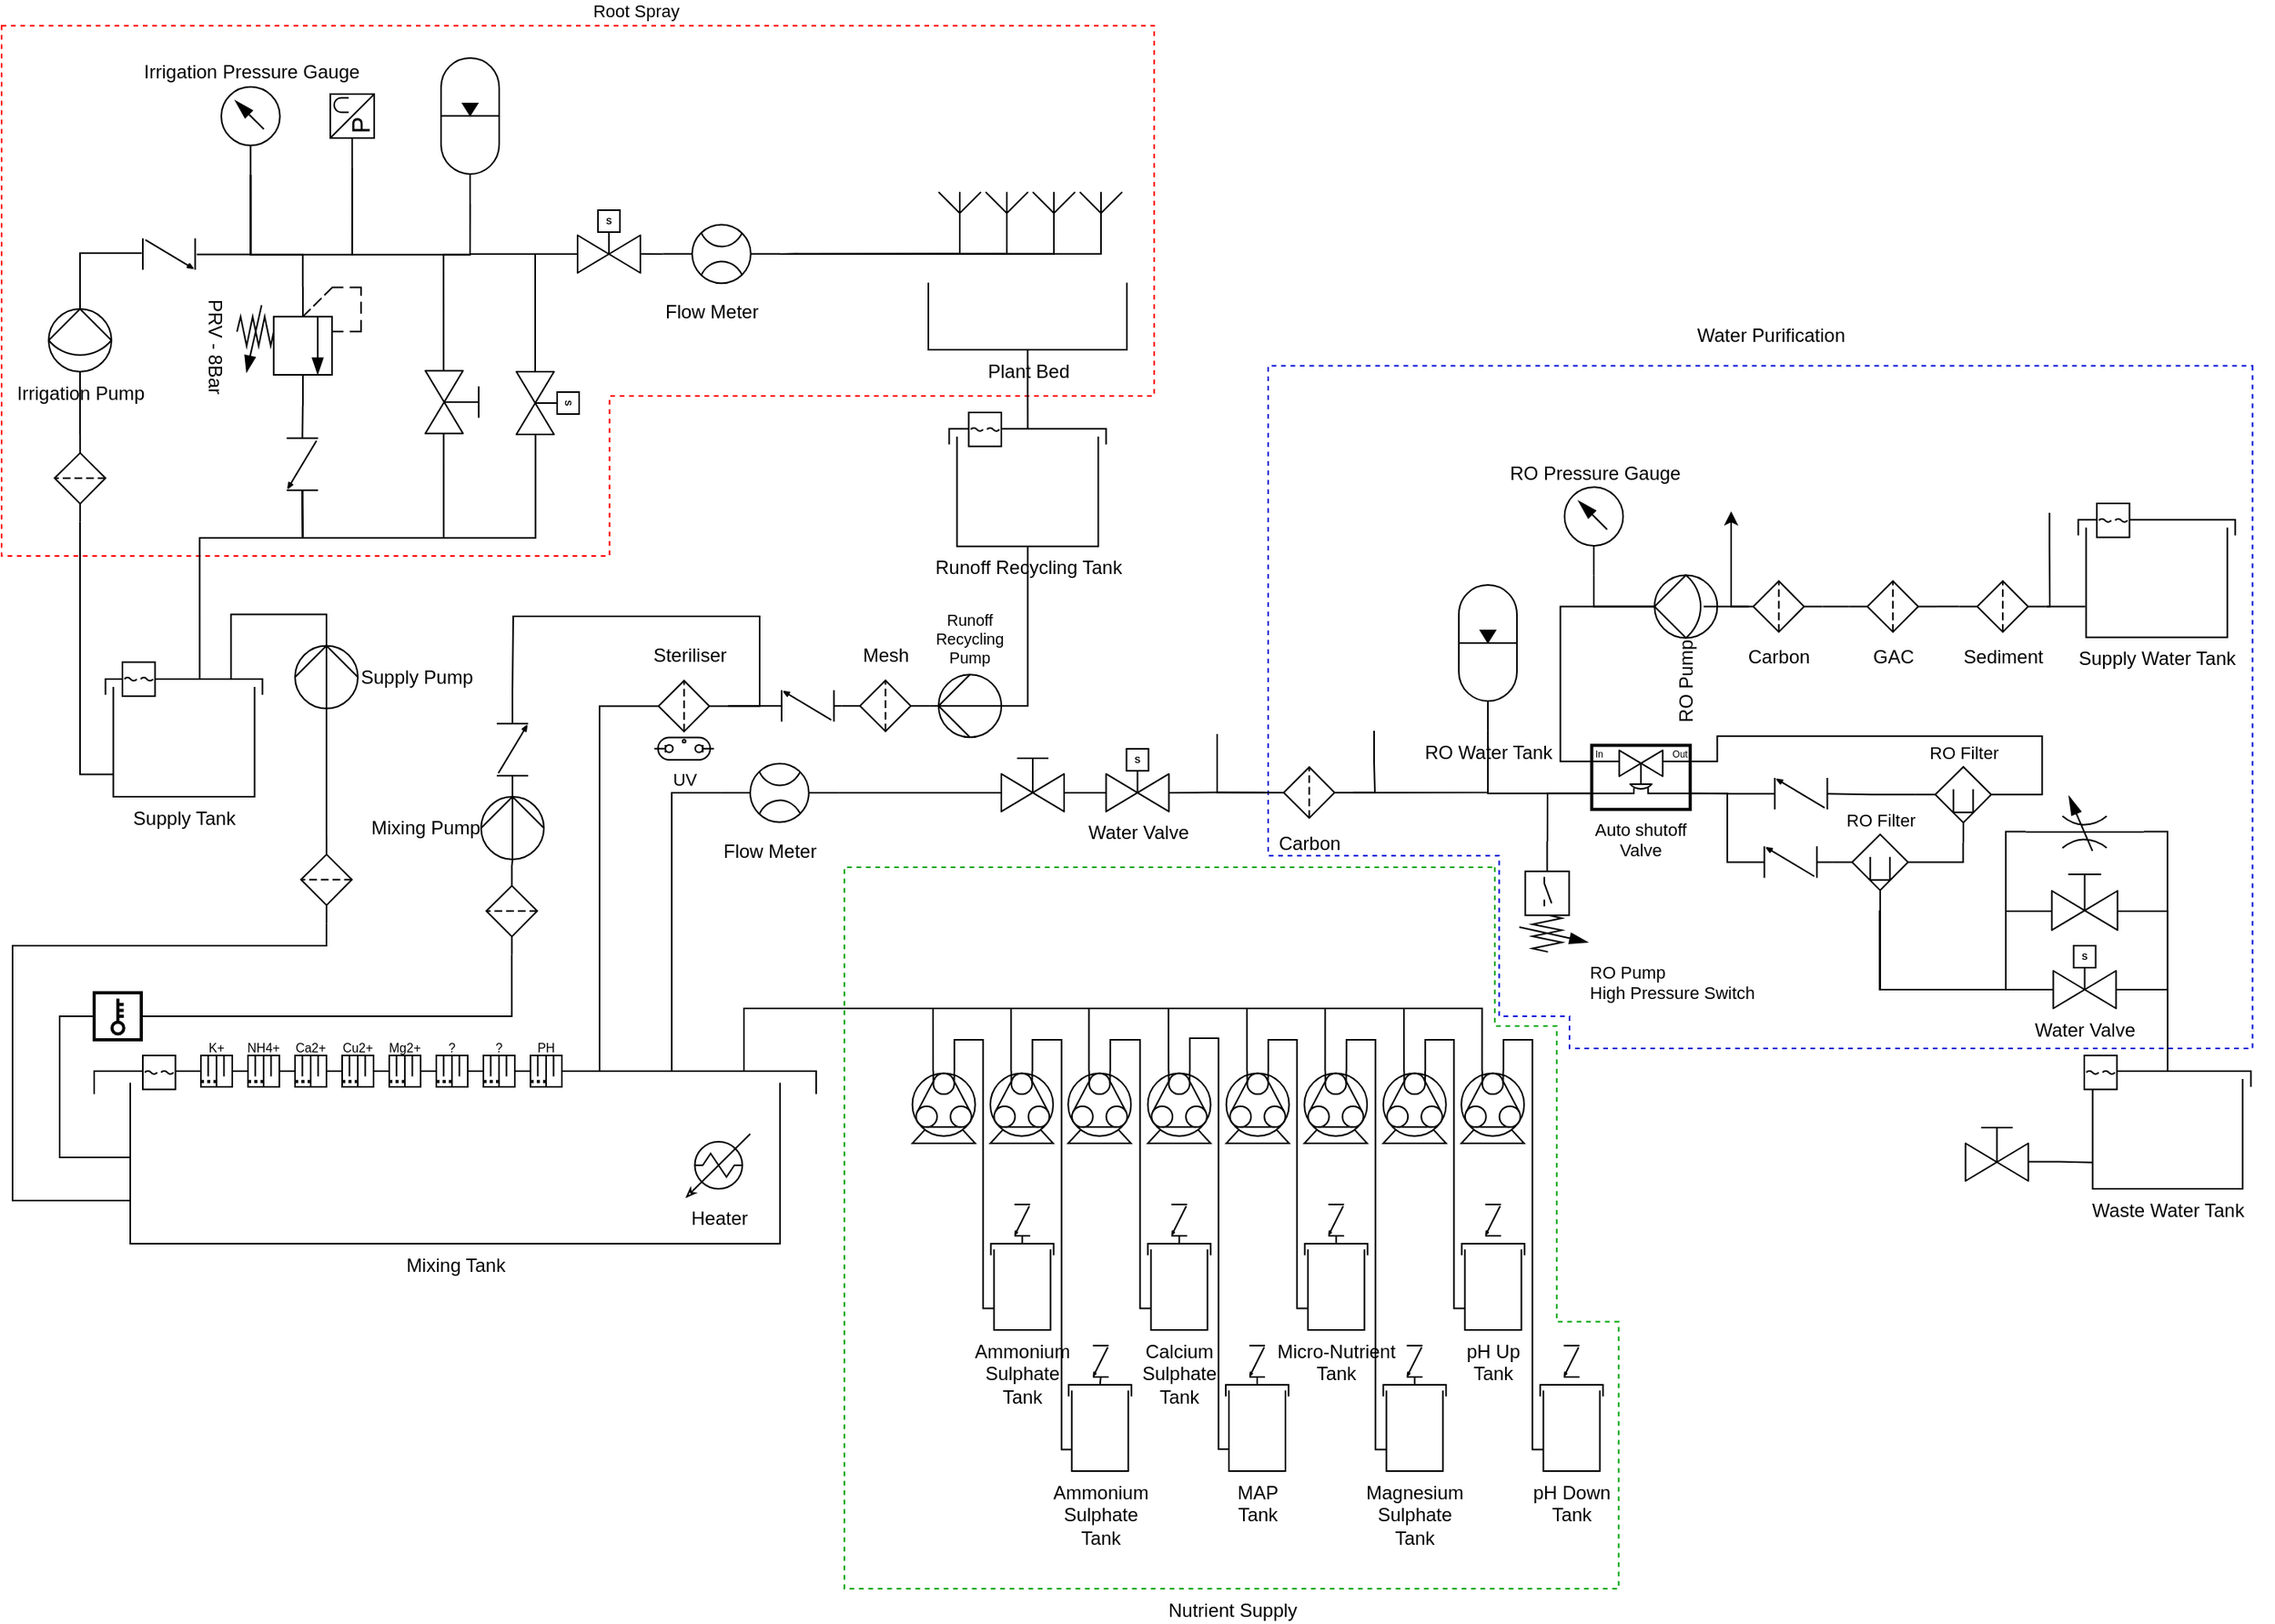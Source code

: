 <mxfile version="21.6.8" type="device">
  <diagram name="Page-1" id="JN25qpC9fKc6JR2kzEcj">
    <mxGraphModel dx="2009" dy="690" grid="1" gridSize="10" guides="1" tooltips="1" connect="1" arrows="1" fold="1" page="1" pageScale="1" pageWidth="827" pageHeight="1169" math="0" shadow="0">
      <root>
        <mxCell id="0" />
        <mxCell id="1" parent="0" />
        <mxCell id="Cc5eUVK9kJNkrveM7U8v-71" value="Root Spray" style="verticalLabelPosition=top;verticalAlign=bottom;html=1;shape=mxgraph.basic.polygon;polyCoords=[[0,0],[0.91,0],[0.91,0.44],[0.48,0.44],[0.48,0.63],[0.38,0.63],[0.17,0.63],[0,0.63]];polyline=0;fontFamily=Helvetica;fontSize=11;fontColor=default;fillColor=none;dashed=1;strokeColor=#ff0000;labelPosition=center;align=center;" parent="1" vertex="1">
          <mxGeometry x="-767" y="93.42" width="807" height="536.58" as="geometry" />
        </mxCell>
        <mxCell id="oA7SMQpWHTpef_Fw7DRh-51" style="edgeStyle=orthogonalEdgeStyle;rounded=0;orthogonalLoop=1;jettySize=auto;html=1;exitX=0.5;exitY=0;exitDx=0;exitDy=0;exitPerimeter=0;entryX=-0.02;entryY=0.474;entryDx=0;entryDy=0;entryPerimeter=0;endArrow=none;endFill=0;" parent="1" source="oA7SMQpWHTpef_Fw7DRh-1" target="oA7SMQpWHTpef_Fw7DRh-4" edge="1">
          <mxGeometry relative="1" as="geometry">
            <Array as="points">
              <mxPoint x="-717" y="238.42" />
            </Array>
          </mxGeometry>
        </mxCell>
        <mxCell id="oA7SMQpWHTpef_Fw7DRh-1" value="Irrigation Pump" style="shape=mxgraph.pid.pumps_-_din.diaphragm;html=1;pointerEvents=1;align=center;verticalLabelPosition=bottom;verticalAlign=top;dashed=0;" parent="1" vertex="1">
          <mxGeometry x="-737" y="274.0" width="40" height="40" as="geometry" />
        </mxCell>
        <mxCell id="oA7SMQpWHTpef_Fw7DRh-3" value="" style="verticalLabelPosition=bottom;align=center;html=1;verticalAlign=top;pointerEvents=1;dashed=0;shape=mxgraph.pid2valves.valve;valveType=gate;actuator=man;rotation=90;" parent="1" vertex="1">
          <mxGeometry x="-497" y="313.42" width="40" height="40" as="geometry" />
        </mxCell>
        <mxCell id="oA7SMQpWHTpef_Fw7DRh-4" value="" style="verticalLabelPosition=bottom;align=center;html=1;verticalAlign=top;pointerEvents=1;dashed=0;shape=mxgraph.pid2valves.valve;valveType=check;rotation=0;" parent="1" vertex="1">
          <mxGeometry x="-677" y="228.94" width="33.33" height="20" as="geometry" />
        </mxCell>
        <mxCell id="oA7SMQpWHTpef_Fw7DRh-47" style="edgeStyle=orthogonalEdgeStyle;rounded=0;orthogonalLoop=1;jettySize=auto;html=1;exitX=0;exitY=0.5;exitDx=0;exitDy=0;exitPerimeter=0;entryX=0.5;entryY=1;entryDx=0;entryDy=0;entryPerimeter=0;endArrow=none;endFill=0;" parent="1" source="oA7SMQpWHTpef_Fw7DRh-7" target="oA7SMQpWHTpef_Fw7DRh-40" edge="1">
          <mxGeometry relative="1" as="geometry">
            <Array as="points">
              <mxPoint x="-544" y="239.42" />
              <mxPoint x="-469" y="239.42" />
            </Array>
          </mxGeometry>
        </mxCell>
        <mxCell id="oA7SMQpWHTpef_Fw7DRh-7" value="" style="verticalLabelPosition=top;aspect=fixed;html=1;verticalAlign=bottom;fillColor=strokeColor;align=center;outlineConnect=0;shape=mxgraph.fluid_power.x11770;points=[[0,0.5,0]];rotation=-90;horizontal=1;labelPosition=center;" parent="1" vertex="1">
          <mxGeometry x="-567" y="146.48" width="46.82" height="27.96" as="geometry" />
        </mxCell>
        <mxCell id="oA7SMQpWHTpef_Fw7DRh-49" style="edgeStyle=orthogonalEdgeStyle;rounded=0;orthogonalLoop=1;jettySize=auto;html=1;exitX=0.47;exitY=1;exitDx=0;exitDy=0;exitPerimeter=0;entryX=0.5;entryY=1;entryDx=0;entryDy=0;entryPerimeter=0;endArrow=none;endFill=0;" parent="1" source="oA7SMQpWHTpef_Fw7DRh-8" target="oA7SMQpWHTpef_Fw7DRh-21" edge="1">
          <mxGeometry relative="1" as="geometry">
            <Array as="points">
              <mxPoint x="-575" y="239.42" />
              <mxPoint x="-608" y="239.42" />
            </Array>
          </mxGeometry>
        </mxCell>
        <mxCell id="oA7SMQpWHTpef_Fw7DRh-57" style="edgeStyle=orthogonalEdgeStyle;rounded=0;orthogonalLoop=1;jettySize=auto;html=1;exitX=1;exitY=0.5;exitDx=0;exitDy=0;exitPerimeter=0;endArrow=none;endFill=0;entryX=0.6;entryY=0;entryDx=0;entryDy=0;entryPerimeter=0;" parent="1" source="qcKPPyk03Qg5yy4DLhyd-2" target="isNVvv4ylWVWwQ9vLViT-1" edge="1">
          <mxGeometry relative="1" as="geometry">
            <Array as="points">
              <mxPoint x="-575" y="399" />
              <mxPoint x="-575" y="420" />
              <mxPoint x="-641" y="420" />
            </Array>
            <mxPoint x="-647" y="510.88" as="targetPoint" />
          </mxGeometry>
        </mxCell>
        <mxCell id="oA7SMQpWHTpef_Fw7DRh-59" style="edgeStyle=orthogonalEdgeStyle;rounded=0;orthogonalLoop=1;jettySize=auto;html=1;entryX=0.998;entryY=0.695;entryDx=0;entryDy=0;entryPerimeter=0;endArrow=none;endFill=0;exitX=1;exitY=0.5;exitDx=0;exitDy=0;exitPerimeter=0;" parent="1" source="qcKPPyk03Qg5yy4DLhyd-2" target="oA7SMQpWHTpef_Fw7DRh-42" edge="1">
          <mxGeometry relative="1" as="geometry">
            <Array as="points">
              <mxPoint x="-575" y="399" />
              <mxPoint x="-575" y="420" />
              <mxPoint x="-427" y="420" />
            </Array>
            <mxPoint x="-575" y="389" as="sourcePoint" />
          </mxGeometry>
        </mxCell>
        <mxCell id="qcKPPyk03Qg5yy4DLhyd-4" style="edgeStyle=orthogonalEdgeStyle;rounded=0;orthogonalLoop=1;jettySize=auto;html=1;exitX=0.47;exitY=0;exitDx=0;exitDy=0;exitPerimeter=0;entryX=0;entryY=0.5;entryDx=0;entryDy=0;entryPerimeter=0;endArrow=none;endFill=0;" parent="1" source="oA7SMQpWHTpef_Fw7DRh-8" target="qcKPPyk03Qg5yy4DLhyd-2" edge="1">
          <mxGeometry relative="1" as="geometry" />
        </mxCell>
        <mxCell id="oA7SMQpWHTpef_Fw7DRh-8" value="PRV - 8Bar" style="verticalLabelPosition=middle;aspect=fixed;html=1;verticalAlign=top;fillColor=strokeColor;align=center;outlineConnect=0;shape=mxgraph.fluid_power.x10500;points=[[0.47,0,0],[0.47,1,0]];rotation=-180;labelPosition=right;horizontal=0;" parent="1" vertex="1">
          <mxGeometry x="-617" y="260" width="79.06" height="75.54" as="geometry" />
        </mxCell>
        <mxCell id="oA7SMQpWHTpef_Fw7DRh-64" style="edgeStyle=orthogonalEdgeStyle;rounded=0;orthogonalLoop=1;jettySize=auto;html=1;exitX=0.5;exitY=0;exitDx=0;exitDy=0;exitPerimeter=0;entryX=0.5;entryY=0;entryDx=0;entryDy=0;entryPerimeter=0;endArrow=none;endFill=0;" parent="1" source="oA7SMQpWHTpef_Fw7DRh-10" target="oA7SMQpWHTpef_Fw7DRh-13" edge="1">
          <mxGeometry relative="1" as="geometry" />
        </mxCell>
        <mxCell id="oA7SMQpWHTpef_Fw7DRh-10" value="" style="shape=mxgraph.pid.pumps_-_din.centrifugal;html=1;pointerEvents=1;align=center;verticalLabelPosition=bottom;verticalAlign=top;dashed=0;rotation=-90;" parent="1" vertex="1">
          <mxGeometry x="-170" y="507.1" width="40" height="40" as="geometry" />
        </mxCell>
        <mxCell id="oA7SMQpWHTpef_Fw7DRh-11" value="Mixing Tank" style="shape=mxgraph.pid.vessels.tank_(covered);html=1;pointerEvents=1;align=center;verticalLabelPosition=bottom;verticalAlign=top;dashed=0;points=[[0.05,0.25,0,0,0],[0.05,0.5,0,0,0],[0.05,0.75,0,0,0],[0.1,0,0,0,0],[0.2,0,0,0,0],[0.3,0,0,0,0],[0.4,0,0,0,0],[0.5,0,0,0,0],[0.6,0,0,0,0],[0.7,0,0,0,0],[0.8,0,0,0,0],[0.9,0,0,0,0]];" parent="1" vertex="1">
          <mxGeometry x="-708" y="760" width="460" height="110" as="geometry" />
        </mxCell>
        <mxCell id="oA7SMQpWHTpef_Fw7DRh-53" value="" style="edgeStyle=orthogonalEdgeStyle;rounded=0;orthogonalLoop=1;jettySize=auto;html=1;endArrow=none;endFill=0;" parent="1" source="oA7SMQpWHTpef_Fw7DRh-12" target="oA7SMQpWHTpef_Fw7DRh-52" edge="1">
          <mxGeometry relative="1" as="geometry" />
        </mxCell>
        <mxCell id="oA7SMQpWHTpef_Fw7DRh-12" value="Plant Bed" style="shape=mxgraph.pid.vessels.container,_tank,_cistern;html=1;pointerEvents=1;align=center;verticalLabelPosition=bottom;verticalAlign=top;dashed=0;" parent="1" vertex="1">
          <mxGeometry x="-176.5" y="257.19" width="126.5" height="42.81" as="geometry" />
        </mxCell>
        <mxCell id="oA7SMQpWHTpef_Fw7DRh-67" style="edgeStyle=orthogonalEdgeStyle;shape=connector;rounded=0;orthogonalLoop=1;jettySize=auto;html=1;exitX=1.004;exitY=0.501;exitDx=0;exitDy=0;exitPerimeter=0;entryX=0.5;entryY=0;entryDx=0;entryDy=0;entryPerimeter=0;labelBackgroundColor=default;strokeColor=default;fontFamily=Helvetica;fontSize=11;fontColor=default;endArrow=none;endFill=0;startArrow=none;" parent="1" source="Cc5eUVK9kJNkrveM7U8v-2" target="oA7SMQpWHTpef_Fw7DRh-66" edge="1">
          <mxGeometry relative="1" as="geometry" />
        </mxCell>
        <mxCell id="oA7SMQpWHTpef_Fw7DRh-13" value="Mesh" style="verticalLabelPosition=middle;aspect=fixed;html=1;verticalAlign=middle;fillColor=strokeColor;align=center;outlineConnect=0;shape=mxgraph.fluid_power.x11980;points=[[0.5,0,0],[0.5,1,0]];rotation=90;labelPosition=left;horizontal=0;" parent="1" vertex="1">
          <mxGeometry x="-220" y="499.22" width="32.44" height="55.75" as="geometry" />
        </mxCell>
        <mxCell id="oA7SMQpWHTpef_Fw7DRh-48" style="edgeStyle=orthogonalEdgeStyle;rounded=0;orthogonalLoop=1;jettySize=auto;html=1;exitX=0.5;exitY=1;exitDx=0;exitDy=0;exitPerimeter=0;entryX=0;entryY=0.5;entryDx=0;entryDy=0;entryPerimeter=0;endArrow=none;endFill=0;" parent="1" source="oA7SMQpWHTpef_Fw7DRh-21" target="oA7SMQpWHTpef_Fw7DRh-7" edge="1">
          <mxGeometry relative="1" as="geometry">
            <mxPoint x="-547" y="189.42" as="targetPoint" />
            <Array as="points">
              <mxPoint x="-608" y="239.42" />
              <mxPoint x="-544" y="239.42" />
            </Array>
          </mxGeometry>
        </mxCell>
        <mxCell id="oA7SMQpWHTpef_Fw7DRh-50" style="edgeStyle=orthogonalEdgeStyle;rounded=0;orthogonalLoop=1;jettySize=auto;html=1;exitX=0.5;exitY=1;exitDx=0;exitDy=0;exitPerimeter=0;entryX=1.03;entryY=0.517;entryDx=0;entryDy=0;entryPerimeter=0;endArrow=none;endFill=0;" parent="1" source="oA7SMQpWHTpef_Fw7DRh-21" target="oA7SMQpWHTpef_Fw7DRh-4" edge="1">
          <mxGeometry relative="1" as="geometry">
            <Array as="points">
              <mxPoint x="-608" y="239.42" />
            </Array>
          </mxGeometry>
        </mxCell>
        <mxCell id="oA7SMQpWHTpef_Fw7DRh-21" value="Irrigation Pressure Gauge" style="verticalLabelPosition=top;aspect=fixed;html=1;verticalAlign=bottom;fillColor=strokeColor;align=center;outlineConnect=0;shape=mxgraph.fluid_power.x11820;points=[[0.5,1,0]];labelPosition=center;" parent="1" vertex="1">
          <mxGeometry x="-627" y="132.41" width="37.34" height="56.1" as="geometry" />
        </mxCell>
        <mxCell id="oA7SMQpWHTpef_Fw7DRh-22" value="" style="verticalLabelPosition=bottom;align=center;html=1;verticalAlign=top;pointerEvents=1;dashed=0;shape=mxgraph.pid2valves.valve;valveType=gate;actuator=solenoid;rotation=0;points=[[0,0.7,0,0,0],[1,0.7,0,0,0]];" parent="1" vertex="1">
          <mxGeometry x="-400" y="211" width="40" height="40" as="geometry" />
        </mxCell>
        <mxCell id="oA7SMQpWHTpef_Fw7DRh-25" value="" style="shape=mxgraph.pid.feeders.spray_nozzle;html=1;pointerEvents=1;align=center;verticalLabelPosition=bottom;verticalAlign=top;dashed=0;rotation=-180;" parent="1" vertex="1">
          <mxGeometry x="-170" y="199.42" width="27" height="13.5" as="geometry" />
        </mxCell>
        <mxCell id="oA7SMQpWHTpef_Fw7DRh-30" style="edgeStyle=orthogonalEdgeStyle;rounded=0;orthogonalLoop=1;jettySize=auto;html=1;entryX=0.5;entryY=0;entryDx=0;entryDy=0;entryPerimeter=0;endArrow=none;endFill=0;exitX=0.5;exitY=0;exitDx=0;exitDy=0;exitPerimeter=0;" parent="1" source="oA7SMQpWHTpef_Fw7DRh-28" target="oA7SMQpWHTpef_Fw7DRh-25" edge="1">
          <mxGeometry relative="1" as="geometry">
            <mxPoint x="-190" y="226" as="sourcePoint" />
          </mxGeometry>
        </mxCell>
        <mxCell id="oA7SMQpWHTpef_Fw7DRh-35" style="edgeStyle=orthogonalEdgeStyle;rounded=0;orthogonalLoop=1;jettySize=auto;html=1;exitX=0.5;exitY=0;exitDx=0;exitDy=0;exitPerimeter=0;entryX=0.5;entryY=0;entryDx=0;entryDy=0;entryPerimeter=0;endArrow=none;endFill=0;" parent="1" source="oA7SMQpWHTpef_Fw7DRh-28" target="oA7SMQpWHTpef_Fw7DRh-31" edge="1">
          <mxGeometry relative="1" as="geometry" />
        </mxCell>
        <mxCell id="oA7SMQpWHTpef_Fw7DRh-36" style="edgeStyle=orthogonalEdgeStyle;rounded=0;orthogonalLoop=1;jettySize=auto;html=1;exitX=0.5;exitY=0;exitDx=0;exitDy=0;exitPerimeter=0;entryX=0.5;entryY=0;entryDx=0;entryDy=0;entryPerimeter=0;endArrow=none;endFill=0;" parent="1" source="oA7SMQpWHTpef_Fw7DRh-28" target="oA7SMQpWHTpef_Fw7DRh-32" edge="1">
          <mxGeometry relative="1" as="geometry" />
        </mxCell>
        <mxCell id="oA7SMQpWHTpef_Fw7DRh-37" style="edgeStyle=orthogonalEdgeStyle;rounded=0;orthogonalLoop=1;jettySize=auto;html=1;exitX=0.5;exitY=0;exitDx=0;exitDy=0;exitPerimeter=0;entryX=0.5;entryY=0;entryDx=0;entryDy=0;entryPerimeter=0;endArrow=none;endFill=0;" parent="1" source="oA7SMQpWHTpef_Fw7DRh-28" target="oA7SMQpWHTpef_Fw7DRh-34" edge="1">
          <mxGeometry relative="1" as="geometry" />
        </mxCell>
        <mxCell id="oA7SMQpWHTpef_Fw7DRh-79" style="edgeStyle=orthogonalEdgeStyle;shape=connector;rounded=0;orthogonalLoop=1;jettySize=auto;html=1;exitX=0.5;exitY=1;exitDx=0;exitDy=0;exitPerimeter=0;entryX=1;entryY=0.7;entryDx=0;entryDy=0;entryPerimeter=0;labelBackgroundColor=default;strokeColor=default;fontFamily=Helvetica;fontSize=11;fontColor=default;endArrow=none;endFill=0;" parent="1" source="oA7SMQpWHTpef_Fw7DRh-28" target="oA7SMQpWHTpef_Fw7DRh-22" edge="1">
          <mxGeometry relative="1" as="geometry" />
        </mxCell>
        <mxCell id="oA7SMQpWHTpef_Fw7DRh-28" value="Flow Meter" style="verticalLabelPosition=middle;aspect=fixed;html=1;verticalAlign=middle;fillColor=strokeColor;align=left;outlineConnect=0;shape=mxgraph.fluid_power.x11910;points=[[0.5,0,0],[0.5,1,0]];rotation=90;labelPosition=right;horizontal=0;" parent="1" vertex="1">
          <mxGeometry x="-327" y="201.42" width="37.34" height="75.04" as="geometry" />
        </mxCell>
        <mxCell id="oA7SMQpWHTpef_Fw7DRh-31" value="" style="shape=mxgraph.pid.feeders.spray_nozzle;html=1;pointerEvents=1;align=center;verticalLabelPosition=bottom;verticalAlign=top;dashed=0;rotation=-180;" parent="1" vertex="1">
          <mxGeometry x="-140" y="199.42" width="27" height="13.5" as="geometry" />
        </mxCell>
        <mxCell id="oA7SMQpWHTpef_Fw7DRh-32" value="" style="shape=mxgraph.pid.feeders.spray_nozzle;html=1;pointerEvents=1;align=center;verticalLabelPosition=bottom;verticalAlign=top;dashed=0;rotation=-180;" parent="1" vertex="1">
          <mxGeometry x="-110" y="199.42" width="27" height="13.5" as="geometry" />
        </mxCell>
        <mxCell id="oA7SMQpWHTpef_Fw7DRh-34" value="" style="shape=mxgraph.pid.feeders.spray_nozzle;html=1;pointerEvents=1;align=center;verticalLabelPosition=bottom;verticalAlign=top;dashed=0;rotation=-180;" parent="1" vertex="1">
          <mxGeometry x="-80" y="199.42" width="27" height="13.5" as="geometry" />
        </mxCell>
        <mxCell id="oA7SMQpWHTpef_Fw7DRh-41" style="edgeStyle=orthogonalEdgeStyle;rounded=0;orthogonalLoop=1;jettySize=auto;html=1;exitX=0.5;exitY=1;exitDx=0;exitDy=0;exitPerimeter=0;entryX=0;entryY=0.7;entryDx=0;entryDy=0;entryPerimeter=0;endArrow=none;endFill=0;" parent="1" source="oA7SMQpWHTpef_Fw7DRh-40" target="oA7SMQpWHTpef_Fw7DRh-22" edge="1">
          <mxGeometry relative="1" as="geometry">
            <mxPoint x="-407.92" y="239.02" as="targetPoint" />
            <Array as="points">
              <mxPoint x="-469" y="239" />
              <mxPoint x="-402" y="239" />
            </Array>
          </mxGeometry>
        </mxCell>
        <mxCell id="oA7SMQpWHTpef_Fw7DRh-43" style="edgeStyle=orthogonalEdgeStyle;rounded=0;orthogonalLoop=1;jettySize=auto;html=1;exitX=0.5;exitY=1;exitDx=0;exitDy=0;exitPerimeter=0;entryX=-0.001;entryY=0.709;entryDx=0;entryDy=0;entryPerimeter=0;endArrow=none;endFill=0;" parent="1" source="oA7SMQpWHTpef_Fw7DRh-40" target="oA7SMQpWHTpef_Fw7DRh-42" edge="1">
          <mxGeometry relative="1" as="geometry">
            <Array as="points">
              <mxPoint x="-468" y="239" />
              <mxPoint x="-427" y="239" />
              <mxPoint x="-427" y="319" />
            </Array>
          </mxGeometry>
        </mxCell>
        <mxCell id="oA7SMQpWHTpef_Fw7DRh-44" style="edgeStyle=orthogonalEdgeStyle;rounded=0;orthogonalLoop=1;jettySize=auto;html=1;exitX=0.5;exitY=1;exitDx=0;exitDy=0;exitPerimeter=0;entryX=-0.001;entryY=0.709;entryDx=0;entryDy=0;entryPerimeter=0;endArrow=none;endFill=0;" parent="1" source="oA7SMQpWHTpef_Fw7DRh-40" target="oA7SMQpWHTpef_Fw7DRh-3" edge="1">
          <mxGeometry relative="1" as="geometry">
            <Array as="points">
              <mxPoint x="-468" y="239.42" />
              <mxPoint x="-485" y="239.42" />
            </Array>
          </mxGeometry>
        </mxCell>
        <mxCell id="oA7SMQpWHTpef_Fw7DRh-40" value="" style="verticalLabelPosition=bottom;aspect=fixed;html=1;verticalAlign=top;fillColor=strokeColor;align=center;outlineConnect=0;shape=mxgraph.fluid_power.x12320;points=[[0.5,1,0]]" parent="1" vertex="1">
          <mxGeometry x="-487" y="114" width="37.06" height="92.92" as="geometry" />
        </mxCell>
        <mxCell id="oA7SMQpWHTpef_Fw7DRh-42" value="" style="verticalLabelPosition=bottom;align=center;html=1;verticalAlign=top;pointerEvents=1;dashed=0;shape=mxgraph.pid2valves.valve;valveType=gate;actuator=solenoid;rotation=90;" parent="1" vertex="1">
          <mxGeometry x="-439" y="314.0" width="40" height="40" as="geometry" />
        </mxCell>
        <mxCell id="oA7SMQpWHTpef_Fw7DRh-63" style="edgeStyle=orthogonalEdgeStyle;rounded=0;orthogonalLoop=1;jettySize=auto;html=1;entryX=0.5;entryY=1;entryDx=0;entryDy=0;entryPerimeter=0;endArrow=none;endFill=0;" parent="1" source="oA7SMQpWHTpef_Fw7DRh-52" target="oA7SMQpWHTpef_Fw7DRh-10" edge="1">
          <mxGeometry relative="1" as="geometry">
            <Array as="points">
              <mxPoint x="-113" y="527" />
            </Array>
          </mxGeometry>
        </mxCell>
        <mxCell id="oA7SMQpWHTpef_Fw7DRh-52" value="Runoff Recycling Tank" style="shape=mxgraph.pid.vessels.tank_(covered);html=1;pointerEvents=1;align=center;verticalLabelPosition=bottom;verticalAlign=top;dashed=0;" parent="1" vertex="1">
          <mxGeometry x="-163.25" y="350.37" width="100" height="75" as="geometry" />
        </mxCell>
        <mxCell id="oA7SMQpWHTpef_Fw7DRh-61" value="" style="edgeStyle=orthogonalEdgeStyle;rounded=0;orthogonalLoop=1;jettySize=auto;html=1;endArrow=none;endFill=0;" parent="1" source="oA7SMQpWHTpef_Fw7DRh-1" target="oA7SMQpWHTpef_Fw7DRh-60" edge="1">
          <mxGeometry relative="1" as="geometry">
            <mxPoint x="-717" y="320" as="sourcePoint" />
            <mxPoint x="-717" y="450" as="targetPoint" />
          </mxGeometry>
        </mxCell>
        <mxCell id="isNVvv4ylWVWwQ9vLViT-3" style="edgeStyle=orthogonalEdgeStyle;rounded=0;orthogonalLoop=1;jettySize=auto;html=1;exitX=0.5;exitY=1;exitDx=0;exitDy=0;exitPerimeter=0;entryX=0.05;entryY=0.81;entryDx=0;entryDy=0;entryPerimeter=0;endArrow=none;endFill=0;" parent="1" source="oA7SMQpWHTpef_Fw7DRh-60" target="isNVvv4ylWVWwQ9vLViT-1" edge="1">
          <mxGeometry relative="1" as="geometry">
            <Array as="points">
              <mxPoint x="-717" y="571" />
            </Array>
          </mxGeometry>
        </mxCell>
        <mxCell id="oA7SMQpWHTpef_Fw7DRh-60" value="" style="verticalLabelPosition=bottom;aspect=fixed;html=1;verticalAlign=top;fillColor=strokeColor;align=center;outlineConnect=0;shape=mxgraph.fluid_power.x11980;points=[[0.5,0,0],[0.5,1,0]];rotation=0;" parent="1" vertex="1">
          <mxGeometry x="-733.22" y="354" width="32.44" height="55.75" as="geometry" />
        </mxCell>
        <mxCell id="oA7SMQpWHTpef_Fw7DRh-69" style="edgeStyle=orthogonalEdgeStyle;shape=connector;rounded=0;orthogonalLoop=1;jettySize=auto;html=1;exitX=0.5;exitY=1;exitDx=0;exitDy=0;exitPerimeter=0;labelBackgroundColor=default;strokeColor=default;fontFamily=Helvetica;fontSize=11;fontColor=default;endArrow=none;endFill=0;entryX=0.7;entryY=0;entryDx=0;entryDy=0;entryPerimeter=0;" parent="1" source="oA7SMQpWHTpef_Fw7DRh-66" target="oA7SMQpWHTpef_Fw7DRh-11" edge="1">
          <mxGeometry relative="1" as="geometry">
            <mxPoint x="-349" y="710" as="targetPoint" />
          </mxGeometry>
        </mxCell>
        <mxCell id="oA7SMQpWHTpef_Fw7DRh-71" style="edgeStyle=orthogonalEdgeStyle;shape=connector;rounded=0;orthogonalLoop=1;jettySize=auto;html=1;entryX=0.8;entryY=0;entryDx=0;entryDy=0;entryPerimeter=0;labelBackgroundColor=default;strokeColor=default;fontFamily=Helvetica;fontSize=11;fontColor=default;endArrow=none;endFill=0;exitX=0.5;exitY=0;exitDx=0;exitDy=0;exitPerimeter=0;" parent="1" source="oA7SMQpWHTpef_Fw7DRh-70" target="isNVvv4ylWVWwQ9vLViT-1" edge="1">
          <mxGeometry relative="1" as="geometry">
            <mxPoint x="-626.8" y="509.905" as="targetPoint" />
          </mxGeometry>
        </mxCell>
        <mxCell id="oA7SMQpWHTpef_Fw7DRh-72" style="edgeStyle=orthogonalEdgeStyle;shape=connector;rounded=0;orthogonalLoop=1;jettySize=auto;html=1;exitX=0.5;exitY=1;exitDx=0;exitDy=0;exitPerimeter=0;labelBackgroundColor=default;strokeColor=default;fontFamily=Helvetica;fontSize=11;fontColor=default;endArrow=none;endFill=0;entryX=0.05;entryY=0.75;entryDx=0;entryDy=0;entryPerimeter=0;" parent="1" source="RRWa7Kglk_NhSMOUmhLL-1" target="oA7SMQpWHTpef_Fw7DRh-11" edge="1">
          <mxGeometry relative="1" as="geometry">
            <Array as="points">
              <mxPoint x="-560" y="680" />
              <mxPoint x="-760" y="680" />
              <mxPoint x="-760" y="843" />
            </Array>
            <mxPoint x="-740" y="760" as="targetPoint" />
          </mxGeometry>
        </mxCell>
        <mxCell id="oA7SMQpWHTpef_Fw7DRh-70" value="Supply Pump" style="shape=mxgraph.pid.pumps_-_din.centrifugal;html=1;pointerEvents=1;align=left;verticalLabelPosition=middle;verticalAlign=middle;dashed=0;rotation=0;labelPosition=right;" parent="1" vertex="1">
          <mxGeometry x="-580" y="488.75" width="40" height="40" as="geometry" />
        </mxCell>
        <mxCell id="oA7SMQpWHTpef_Fw7DRh-77" style="edgeStyle=orthogonalEdgeStyle;shape=connector;rounded=0;orthogonalLoop=1;jettySize=auto;html=1;exitX=0.5;exitY=1;exitDx=0;exitDy=0;exitPerimeter=0;labelBackgroundColor=default;strokeColor=default;fontFamily=Helvetica;fontSize=11;fontColor=default;endArrow=none;endFill=0;entryX=0.8;entryY=0;entryDx=0;entryDy=0;entryPerimeter=0;" parent="1" source="JpEO9u9YHkhoZtvrnk3f-1" target="oA7SMQpWHTpef_Fw7DRh-11" edge="1">
          <mxGeometry relative="1" as="geometry">
            <mxPoint x="-371" y="660" as="targetPoint" />
          </mxGeometry>
        </mxCell>
        <mxCell id="oA7SMQpWHTpef_Fw7DRh-74" value="Water Valve" style="verticalLabelPosition=bottom;align=center;html=1;verticalAlign=top;pointerEvents=1;dashed=0;shape=mxgraph.pid2valves.valve;valveType=gate;actuator=solenoid;rotation=0;points=[[0,0.7,0,0,0],[1,0.7,0,0,0]];" parent="1" vertex="1">
          <mxGeometry x="-63.25" y="554.46" width="40" height="40" as="geometry" />
        </mxCell>
        <mxCell id="oA7SMQpWHTpef_Fw7DRh-76" style="edgeStyle=orthogonalEdgeStyle;shape=connector;rounded=0;orthogonalLoop=1;jettySize=auto;html=1;exitX=0.5;exitY=1;exitDx=0;exitDy=0;exitPerimeter=0;entryX=1;entryY=0.7;entryDx=0;entryDy=0;entryPerimeter=0;labelBackgroundColor=default;strokeColor=default;fontFamily=Helvetica;fontSize=11;fontColor=default;endArrow=none;endFill=0;" parent="1" source="oA7SMQpWHTpef_Fw7DRh-75" target="oA7SMQpWHTpef_Fw7DRh-74" edge="1">
          <mxGeometry relative="1" as="geometry" />
        </mxCell>
        <mxCell id="Cc5eUVK9kJNkrveM7U8v-6" style="edgeStyle=orthogonalEdgeStyle;rounded=0;orthogonalLoop=1;jettySize=auto;html=1;exitX=0.5;exitY=1;exitDx=0;exitDy=0;exitPerimeter=0;entryX=1;entryY=0.5;entryDx=0;entryDy=0;endArrow=none;endFill=0;" parent="1" source="RRWa7Kglk_NhSMOUmhLL-3" target="isNVvv4ylWVWwQ9vLViT-75" edge="1">
          <mxGeometry relative="1" as="geometry" />
        </mxCell>
        <mxCell id="Cc5eUVK9kJNkrveM7U8v-7" style="edgeStyle=orthogonalEdgeStyle;shape=connector;rounded=0;orthogonalLoop=1;jettySize=auto;html=1;exitX=0.5;exitY=0;exitDx=0;exitDy=0;exitPerimeter=0;labelBackgroundColor=default;strokeColor=default;fontFamily=Helvetica;fontSize=11;fontColor=default;endArrow=none;endFill=0;entryX=0;entryY=0.5;entryDx=0;entryDy=0;entryPerimeter=0;" parent="1" source="Cc5eUVK9kJNkrveM7U8v-1" target="Cc5eUVK9kJNkrveM7U8v-10" edge="1">
          <mxGeometry relative="1" as="geometry">
            <mxPoint x="-441.335" y="576.665" as="targetPoint" />
          </mxGeometry>
        </mxCell>
        <mxCell id="Cc5eUVK9kJNkrveM7U8v-1" value="Mixing Pump" style="shape=mxgraph.pid.pumps_-_din.centrifugal;html=1;pointerEvents=1;align=right;verticalLabelPosition=middle;verticalAlign=middle;dashed=0;rotation=0;labelPosition=left;" parent="1" vertex="1">
          <mxGeometry x="-461.47" y="585" width="40" height="40" as="geometry" />
        </mxCell>
        <mxCell id="Cc5eUVK9kJNkrveM7U8v-3" value="" style="edgeStyle=orthogonalEdgeStyle;shape=connector;rounded=0;orthogonalLoop=1;jettySize=auto;html=1;exitX=0.5;exitY=1;exitDx=0;exitDy=0;exitPerimeter=0;labelBackgroundColor=default;strokeColor=default;fontFamily=Helvetica;fontSize=11;fontColor=default;endArrow=none;endFill=0;entryX=0.004;entryY=0.481;entryDx=0;entryDy=0;entryPerimeter=0;" parent="1" source="oA7SMQpWHTpef_Fw7DRh-13" target="Cc5eUVK9kJNkrveM7U8v-2" edge="1">
          <mxGeometry relative="1" as="geometry">
            <mxPoint x="-248" y="501" as="sourcePoint" />
            <mxPoint x="-260" y="501" as="targetPoint" />
          </mxGeometry>
        </mxCell>
        <mxCell id="Cc5eUVK9kJNkrveM7U8v-2" value="" style="verticalLabelPosition=bottom;align=center;html=1;verticalAlign=top;pointerEvents=1;dashed=0;shape=mxgraph.pid2valves.valve;valveType=check;rotation=-180;" parent="1" vertex="1">
          <mxGeometry x="-270.0" y="517.1" width="33.33" height="20" as="geometry" />
        </mxCell>
        <mxCell id="Cc5eUVK9kJNkrveM7U8v-10" value="" style="verticalLabelPosition=bottom;align=center;html=1;verticalAlign=top;pointerEvents=1;dashed=0;shape=mxgraph.pid2valves.valve;valveType=check;fontFamily=Helvetica;fontSize=11;fontColor=default;points=[[0,0.5,0,0,0],[1,0.5,0,0,0]];rotation=-90;" parent="1" vertex="1">
          <mxGeometry x="-458.14" y="545" width="33.33" height="20" as="geometry" />
        </mxCell>
        <mxCell id="nhlMVhX39VTh7t-UhzKr-6" value="" style="edgeStyle=orthogonalEdgeStyle;shape=connector;rounded=0;orthogonalLoop=1;jettySize=auto;html=1;exitX=1;exitY=0.5;exitDx=0;exitDy=0;exitPerimeter=0;labelBackgroundColor=default;strokeColor=default;fontFamily=Helvetica;fontSize=11;fontColor=default;endArrow=none;endFill=0;entryX=0.5;entryY=0;entryDx=0;entryDy=0;entryPerimeter=0;" parent="1" source="Cc5eUVK9kJNkrveM7U8v-10" target="oA7SMQpWHTpef_Fw7DRh-66" edge="1">
          <mxGeometry relative="1" as="geometry">
            <mxPoint x="-441.475" y="538.335" as="sourcePoint" />
            <mxPoint x="-412.465" y="476.865" as="targetPoint" />
            <Array as="points">
              <mxPoint x="-441" y="518" />
              <mxPoint x="-441" y="518" />
              <mxPoint x="-441" y="470" />
              <mxPoint x="-284" y="470" />
              <mxPoint x="-284" y="527" />
            </Array>
          </mxGeometry>
        </mxCell>
        <mxCell id="nhlMVhX39VTh7t-UhzKr-7" value="" style="group" parent="1" vertex="1" connectable="0">
          <mxGeometry x="-360.005" y="510.995" width="55.75" height="50.465" as="geometry" />
        </mxCell>
        <mxCell id="oA7SMQpWHTpef_Fw7DRh-66" value="Steriliser" style="verticalLabelPosition=middle;aspect=fixed;html=1;verticalAlign=middle;fillColor=strokeColor;align=right;outlineConnect=0;shape=mxgraph.fluid_power.x11980;points=[[0.5,0,0],[0.5,1,0]];rotation=90;labelPosition=left;horizontal=0;" parent="nhlMVhX39VTh7t-UhzKr-7" vertex="1">
          <mxGeometry x="11.655" y="-11.655" width="32.44" height="55.75" as="geometry" />
        </mxCell>
        <mxCell id="oA7SMQpWHTpef_Fw7DRh-68" value="UV" style="pointerEvents=1;verticalLabelPosition=bottom;shadow=0;dashed=0;align=center;html=1;verticalAlign=top;shape=mxgraph.electrical.miscellaneous.flourescent_lamp;fontFamily=Helvetica;fontSize=11;fontColor=default;" parent="nhlMVhX39VTh7t-UhzKr-7" vertex="1">
          <mxGeometry x="8.875" y="36.215" width="38" height="14.25" as="geometry" />
        </mxCell>
        <mxCell id="oA7SMQpWHTpef_Fw7DRh-19" value="Waste Water Tank" style="shape=mxgraph.pid.vessels.tank_(covered);html=1;pointerEvents=1;align=center;verticalLabelPosition=bottom;verticalAlign=top;dashed=0;" parent="1" vertex="1">
          <mxGeometry x="560" y="760" width="106.17" height="75" as="geometry" />
        </mxCell>
        <mxCell id="Cc5eUVK9kJNkrveM7U8v-25" style="edgeStyle=orthogonalEdgeStyle;shape=connector;rounded=0;orthogonalLoop=1;jettySize=auto;html=1;exitX=1;exitY=0.71;exitDx=0;exitDy=0;exitPerimeter=0;labelBackgroundColor=default;strokeColor=default;fontFamily=Helvetica;fontSize=11;fontColor=default;endArrow=none;endFill=0;startArrow=none;" parent="1" source="Cc5eUVK9kJNkrveM7U8v-29" target="oA7SMQpWHTpef_Fw7DRh-19" edge="1">
          <mxGeometry relative="1" as="geometry" />
        </mxCell>
        <mxCell id="RRWa7Kglk_NhSMOUmhLL-2" style="edgeStyle=orthogonalEdgeStyle;rounded=0;orthogonalLoop=1;jettySize=auto;html=1;exitX=0.5;exitY=0;exitDx=0;exitDy=0;exitPerimeter=0;entryX=0.5;entryY=1;entryDx=0;entryDy=0;entryPerimeter=0;endArrow=none;endFill=0;" parent="1" source="RRWa7Kglk_NhSMOUmhLL-1" target="oA7SMQpWHTpef_Fw7DRh-70" edge="1">
          <mxGeometry relative="1" as="geometry" />
        </mxCell>
        <mxCell id="RRWa7Kglk_NhSMOUmhLL-1" value="" style="verticalLabelPosition=bottom;aspect=fixed;html=1;verticalAlign=top;fillColor=strokeColor;align=center;outlineConnect=0;shape=mxgraph.fluid_power.x11980;points=[[0.5,0,0],[0.5,1,0]];rotation=0;" parent="1" vertex="1">
          <mxGeometry x="-576.22" y="610" width="32.44" height="55.75" as="geometry" />
        </mxCell>
        <mxCell id="RRWa7Kglk_NhSMOUmhLL-4" style="edgeStyle=orthogonalEdgeStyle;rounded=0;orthogonalLoop=1;jettySize=auto;html=1;exitX=0.5;exitY=0;exitDx=0;exitDy=0;exitPerimeter=0;entryX=0.5;entryY=1;entryDx=0;entryDy=0;entryPerimeter=0;endArrow=none;endFill=0;" parent="1" source="RRWa7Kglk_NhSMOUmhLL-3" target="Cc5eUVK9kJNkrveM7U8v-1" edge="1">
          <mxGeometry relative="1" as="geometry" />
        </mxCell>
        <mxCell id="RRWa7Kglk_NhSMOUmhLL-3" value="" style="verticalLabelPosition=bottom;aspect=fixed;html=1;verticalAlign=top;fillColor=strokeColor;align=center;outlineConnect=0;shape=mxgraph.fluid_power.x11980;points=[[0.5,0,0],[0.5,1,0]];rotation=0;" parent="1" vertex="1">
          <mxGeometry x="-458.14" y="630" width="32.44" height="55.75" as="geometry" />
        </mxCell>
        <mxCell id="RRWa7Kglk_NhSMOUmhLL-7" value="" style="edgeStyle=orthogonalEdgeStyle;rounded=0;orthogonalLoop=1;jettySize=auto;html=1;exitX=1.004;exitY=0.694;exitDx=0;exitDy=0;exitPerimeter=0;entryX=0.048;entryY=0.777;entryDx=0;entryDy=0;entryPerimeter=0;endArrow=none;endFill=0;" parent="1" source="RRWa7Kglk_NhSMOUmhLL-6" target="oA7SMQpWHTpef_Fw7DRh-19" edge="1">
          <mxGeometry relative="1" as="geometry">
            <mxPoint x="540" y="820" as="targetPoint" />
          </mxGeometry>
        </mxCell>
        <mxCell id="isNVvv4ylWVWwQ9vLViT-1" value="Supply Tank" style="shape=mxgraph.pid.vessels.tank_(covered);html=1;pointerEvents=1;align=center;verticalLabelPosition=bottom;verticalAlign=top;dashed=0;points=[[0.05,0.28,0,0,0],[0.05,0.55,0,0,0],[0.05,0.81,0,0,0],[0.2,0,0,0,0],[0.4,0,0,0,0],[0.6,0,0,0,0],[0.8,0,0,0,0]];" parent="1" vertex="1">
          <mxGeometry x="-700.78" y="510.0" width="100" height="75" as="geometry" />
        </mxCell>
        <mxCell id="isNVvv4ylWVWwQ9vLViT-4" value="" style="verticalLabelPosition=bottom;align=center;outlineConnect=0;dashed=0;html=1;verticalAlign=top;shape=mxgraph.pid.flow_sensors.ultrasonic;" parent="1" vertex="1">
          <mxGeometry x="-690" y="499.22" width="20.78" height="21.65" as="geometry" />
        </mxCell>
        <mxCell id="isNVvv4ylWVWwQ9vLViT-5" value="" style="verticalLabelPosition=bottom;align=center;outlineConnect=0;dashed=0;html=1;verticalAlign=top;shape=mxgraph.pid.flow_sensors.ultrasonic;" parent="1" vertex="1">
          <mxGeometry x="-150.78" y="340" width="20.78" height="21.65" as="geometry" />
        </mxCell>
        <mxCell id="isNVvv4ylWVWwQ9vLViT-6" value="" style="verticalLabelPosition=bottom;align=center;outlineConnect=0;dashed=0;html=1;verticalAlign=top;shape=mxgraph.pid.flow_sensors.ultrasonic;" parent="1" vertex="1">
          <mxGeometry x="-677" y="750" width="20.78" height="21.65" as="geometry" />
        </mxCell>
        <mxCell id="isNVvv4ylWVWwQ9vLViT-9" value="" style="group" parent="1" vertex="1" connectable="0">
          <mxGeometry x="-230" y="630" width="493.33" height="460" as="geometry" />
        </mxCell>
        <mxCell id="IOF8uTJPf_rr452XmYYG-40" value="Nutrient Supply" style="verticalLabelPosition=bottom;verticalAlign=top;html=1;shape=mxgraph.basic.polygon;polyCoords=[[0.84,0],[0.84,0.22],[0.92,0.22],[0.92,0.63],[1,0.63],[1,1],[0,1],[0,0]];polyline=0;fillColor=none;dashed=1;strokeColor=#00a30b;" parent="isNVvv4ylWVWwQ9vLViT-9" vertex="1">
          <mxGeometry width="493.33" height="460" as="geometry" />
        </mxCell>
        <mxCell id="oA7SMQpWHTpef_Fw7DRh-2" value="" style="shape=mxgraph.pid.pumps.peristaltic;html=1;pointerEvents=1;align=center;verticalLabelPosition=bottom;verticalAlign=top;dashed=0;points=[[0.33,0,0,0,0],[0.5,1,0,0,0],[0.67,0,0,0,0]];" parent="isNVvv4ylWVWwQ9vLViT-9" vertex="1">
          <mxGeometry x="142.59" y="130" width="40" height="46" as="geometry" />
        </mxCell>
        <mxCell id="nhlMVhX39VTh7t-UhzKr-1" value="" style="shape=mxgraph.pid.pumps.peristaltic;html=1;pointerEvents=1;align=center;verticalLabelPosition=bottom;verticalAlign=top;dashed=0;points=[[0.33,0,0,0,0],[0.5,1,0,0,0],[0.67,0,0,0,0]];" parent="isNVvv4ylWVWwQ9vLViT-9" vertex="1">
          <mxGeometry x="193.33" y="130" width="40" height="46" as="geometry" />
        </mxCell>
        <mxCell id="nhlMVhX39VTh7t-UhzKr-2" value="" style="shape=mxgraph.pid.pumps.peristaltic;html=1;pointerEvents=1;align=center;verticalLabelPosition=bottom;verticalAlign=top;dashed=0;points=[[0.33,0,0,0,0],[0.5,1,0,0,0],[0.67,0,0,0,0]];" parent="isNVvv4ylWVWwQ9vLViT-9" vertex="1">
          <mxGeometry x="243.33" y="130" width="40" height="46" as="geometry" />
        </mxCell>
        <mxCell id="nhlMVhX39VTh7t-UhzKr-3" value="" style="shape=mxgraph.pid.pumps.peristaltic;html=1;pointerEvents=1;align=center;verticalLabelPosition=bottom;verticalAlign=top;dashed=0;points=[[0.33,0,0,0,0],[0.5,1,0,0,0],[0.67,0,0,0,0]];" parent="isNVvv4ylWVWwQ9vLViT-9" vertex="1">
          <mxGeometry x="93.0" y="130" width="40" height="46" as="geometry" />
        </mxCell>
        <mxCell id="nhlMVhX39VTh7t-UhzKr-4" value="" style="shape=mxgraph.pid.pumps.peristaltic;html=1;pointerEvents=1;align=center;verticalLabelPosition=bottom;verticalAlign=top;dashed=0;points=[[0.33,0,0,0,0],[0.5,1,0,0,0],[0.67,0,0,0,0]];" parent="isNVvv4ylWVWwQ9vLViT-9" vertex="1">
          <mxGeometry x="43.33" y="130" width="40" height="46" as="geometry" />
        </mxCell>
        <mxCell id="IOF8uTJPf_rr452XmYYG-1" value="Ammonium&lt;br&gt;Sulphate&lt;br&gt;Tank" style="shape=mxgraph.pid.vessels.tank_(covered);html=1;pointerEvents=1;align=center;verticalLabelPosition=bottom;verticalAlign=top;dashed=0;points=[[0.05,0.75,0,0,0],[0.5,0,0,0,0]];" parent="isNVvv4ylWVWwQ9vLViT-9" vertex="1">
          <mxGeometry x="93.32" y="240" width="40" height="55" as="geometry" />
        </mxCell>
        <mxCell id="IOF8uTJPf_rr452XmYYG-28" style="edgeStyle=orthogonalEdgeStyle;rounded=0;orthogonalLoop=1;jettySize=auto;html=1;exitX=0.67;exitY=0;exitDx=0;exitDy=0;exitPerimeter=0;entryX=0.05;entryY=0.75;entryDx=0;entryDy=0;entryPerimeter=0;endArrow=none;endFill=0;" parent="isNVvv4ylWVWwQ9vLViT-9" source="nhlMVhX39VTh7t-UhzKr-4" target="IOF8uTJPf_rr452XmYYG-1" edge="1">
          <mxGeometry relative="1" as="geometry">
            <Array as="points">
              <mxPoint x="70.33" y="110" />
              <mxPoint x="88.33" y="110" />
              <mxPoint x="88.33" y="281" />
            </Array>
          </mxGeometry>
        </mxCell>
        <mxCell id="IOF8uTJPf_rr452XmYYG-7" value="" style="shape=mxgraph.pid.pumps.peristaltic;html=1;pointerEvents=1;align=center;verticalLabelPosition=bottom;verticalAlign=top;dashed=0;points=[[0.33,0,0,0,0],[0.5,1,0,0,0],[0.67,0,0,0,0]];" parent="isNVvv4ylWVWwQ9vLViT-9" vertex="1">
          <mxGeometry x="293.08" y="130" width="40" height="46" as="geometry" />
        </mxCell>
        <mxCell id="IOF8uTJPf_rr452XmYYG-17" style="edgeStyle=orthogonalEdgeStyle;rounded=0;orthogonalLoop=1;jettySize=auto;html=1;exitX=1;exitY=0.5;exitDx=0;exitDy=0;exitPerimeter=0;endArrow=none;endFill=0;entryX=0.5;entryY=0;entryDx=0;entryDy=0;entryPerimeter=0;" parent="isNVvv4ylWVWwQ9vLViT-9" source="IOF8uTJPf_rr452XmYYG-16" target="IOF8uTJPf_rr452XmYYG-1" edge="1">
          <mxGeometry relative="1" as="geometry">
            <mxPoint x="123.33" y="230" as="targetPoint" />
          </mxGeometry>
        </mxCell>
        <mxCell id="IOF8uTJPf_rr452XmYYG-16" value="" style="verticalLabelPosition=bottom;align=center;html=1;verticalAlign=top;pointerEvents=1;dashed=0;shape=mxgraph.pid2valves.valve;valveType=check;fontFamily=Helvetica;fontSize=11;fontColor=default;points=[[0,0.5,0,0,0],[1,0.5,0,0,0]];rotation=90;" parent="isNVvv4ylWVWwQ9vLViT-9" vertex="1">
          <mxGeometry x="103.33" y="220" width="19.99" height="10" as="geometry" />
        </mxCell>
        <mxCell id="IOF8uTJPf_rr452XmYYG-19" value="" style="verticalLabelPosition=bottom;align=center;html=1;verticalAlign=top;pointerEvents=1;dashed=0;shape=mxgraph.pid2valves.valve;valveType=check;fontFamily=Helvetica;fontSize=11;fontColor=default;points=[[0,0.5,0,0,0],[1,0.5,0,0,0]];rotation=90;" parent="isNVvv4ylWVWwQ9vLViT-9" vertex="1">
          <mxGeometry x="203.34" y="220" width="19.99" height="10" as="geometry" />
        </mxCell>
        <mxCell id="IOF8uTJPf_rr452XmYYG-21" value="" style="verticalLabelPosition=bottom;align=center;html=1;verticalAlign=top;pointerEvents=1;dashed=0;shape=mxgraph.pid2valves.valve;valveType=check;fontFamily=Helvetica;fontSize=11;fontColor=default;points=[[0,0.5,0,0,0],[1,0.5,0,0,0]];rotation=90;" parent="isNVvv4ylWVWwQ9vLViT-9" vertex="1">
          <mxGeometry x="303.33" y="220" width="19.99" height="10" as="geometry" />
        </mxCell>
        <mxCell id="IOF8uTJPf_rr452XmYYG-23" value="" style="verticalLabelPosition=bottom;align=center;html=1;verticalAlign=top;pointerEvents=1;dashed=0;shape=mxgraph.pid2valves.valve;valveType=check;fontFamily=Helvetica;fontSize=11;fontColor=default;points=[[0,0.5,0,0,0],[1,0.5,0,0,0]];rotation=90;" parent="isNVvv4ylWVWwQ9vLViT-9" vertex="1">
          <mxGeometry x="153.34" y="310" width="19.99" height="10" as="geometry" />
        </mxCell>
        <mxCell id="IOF8uTJPf_rr452XmYYG-25" value="" style="verticalLabelPosition=bottom;align=center;html=1;verticalAlign=top;pointerEvents=1;dashed=0;shape=mxgraph.pid2valves.valve;valveType=check;fontFamily=Helvetica;fontSize=11;fontColor=default;points=[[0,0.5,0,0,0],[1,0.5,0,0,0]];rotation=90;" parent="isNVvv4ylWVWwQ9vLViT-9" vertex="1">
          <mxGeometry x="253.01" y="310" width="19.99" height="10" as="geometry" />
        </mxCell>
        <mxCell id="IOF8uTJPf_rr452XmYYG-27" value="" style="verticalLabelPosition=bottom;align=center;html=1;verticalAlign=top;pointerEvents=1;dashed=0;shape=mxgraph.pid2valves.valve;valveType=check;fontFamily=Helvetica;fontSize=11;fontColor=default;points=[[0,0.5,0,0,0],[1,0.5,0,0,0]];rotation=90;" parent="isNVvv4ylWVWwQ9vLViT-9" vertex="1">
          <mxGeometry x="353.33" y="310" width="19.99" height="10" as="geometry" />
        </mxCell>
        <mxCell id="IOF8uTJPf_rr452XmYYG-29" value="Calcium&lt;br&gt;Sulphate&lt;br&gt;Tank" style="shape=mxgraph.pid.vessels.tank_(covered);html=1;pointerEvents=1;align=center;verticalLabelPosition=bottom;verticalAlign=top;dashed=0;points=[[0.05,0.75,0,0,0],[0.5,0,0,0,0]];" parent="isNVvv4ylWVWwQ9vLViT-9" vertex="1">
          <mxGeometry x="193.33" y="240" width="40" height="55" as="geometry" />
        </mxCell>
        <mxCell id="IOF8uTJPf_rr452XmYYG-18" style="edgeStyle=orthogonalEdgeStyle;rounded=0;orthogonalLoop=1;jettySize=auto;html=1;exitX=1;exitY=0.5;exitDx=0;exitDy=0;exitPerimeter=0;endArrow=none;endFill=0;entryX=0.5;entryY=0;entryDx=0;entryDy=0;entryPerimeter=0;" parent="isNVvv4ylWVWwQ9vLViT-9" source="IOF8uTJPf_rr452XmYYG-19" target="IOF8uTJPf_rr452XmYYG-29" edge="1">
          <mxGeometry relative="1" as="geometry">
            <mxPoint x="213.34" y="240" as="targetPoint" />
          </mxGeometry>
        </mxCell>
        <mxCell id="IOF8uTJPf_rr452XmYYG-30" style="edgeStyle=orthogonalEdgeStyle;rounded=0;orthogonalLoop=1;jettySize=auto;html=1;exitX=0.67;exitY=0;exitDx=0;exitDy=0;exitPerimeter=0;entryX=0.05;entryY=0.75;entryDx=0;entryDy=0;entryPerimeter=0;endArrow=none;endFill=0;" parent="isNVvv4ylWVWwQ9vLViT-9" source="oA7SMQpWHTpef_Fw7DRh-2" target="IOF8uTJPf_rr452XmYYG-29" edge="1">
          <mxGeometry relative="1" as="geometry">
            <mxPoint x="169.33" y="129.98" as="sourcePoint" />
            <mxPoint x="194.33" y="280.98" as="targetPoint" />
            <Array as="points">
              <mxPoint x="169.33" y="110" />
              <mxPoint x="188.33" y="110" />
              <mxPoint x="188.33" y="281" />
            </Array>
          </mxGeometry>
        </mxCell>
        <mxCell id="IOF8uTJPf_rr452XmYYG-31" value="Micro-Nutrient&lt;br&gt;Tank" style="shape=mxgraph.pid.vessels.tank_(covered);html=1;pointerEvents=1;align=center;verticalLabelPosition=bottom;verticalAlign=top;dashed=0;points=[[0.05,0.75,0,0,0],[0.5,0,0,0,0]];" parent="isNVvv4ylWVWwQ9vLViT-9" vertex="1">
          <mxGeometry x="293.33" y="240" width="40" height="55" as="geometry" />
        </mxCell>
        <mxCell id="IOF8uTJPf_rr452XmYYG-20" style="edgeStyle=orthogonalEdgeStyle;rounded=0;orthogonalLoop=1;jettySize=auto;html=1;exitX=1;exitY=0.5;exitDx=0;exitDy=0;exitPerimeter=0;endArrow=none;endFill=0;entryX=0.5;entryY=0;entryDx=0;entryDy=0;entryPerimeter=0;" parent="isNVvv4ylWVWwQ9vLViT-9" source="IOF8uTJPf_rr452XmYYG-21" target="IOF8uTJPf_rr452XmYYG-31" edge="1">
          <mxGeometry relative="1" as="geometry">
            <mxPoint x="313.33" y="240" as="targetPoint" />
          </mxGeometry>
        </mxCell>
        <mxCell id="IOF8uTJPf_rr452XmYYG-32" style="edgeStyle=orthogonalEdgeStyle;rounded=0;orthogonalLoop=1;jettySize=auto;html=1;exitX=0.67;exitY=0;exitDx=0;exitDy=0;exitPerimeter=0;entryX=0.05;entryY=0.75;entryDx=0;entryDy=0;entryPerimeter=0;endArrow=none;endFill=0;" parent="isNVvv4ylWVWwQ9vLViT-9" source="nhlMVhX39VTh7t-UhzKr-2" target="IOF8uTJPf_rr452XmYYG-31" edge="1">
          <mxGeometry relative="1" as="geometry">
            <mxPoint x="270.33" y="130" as="sourcePoint" />
            <mxPoint x="296.33" y="281" as="targetPoint" />
            <Array as="points">
              <mxPoint x="270.33" y="110" />
              <mxPoint x="288.33" y="110" />
              <mxPoint x="288.33" y="281" />
            </Array>
          </mxGeometry>
        </mxCell>
        <mxCell id="IOF8uTJPf_rr452XmYYG-34" value="Ammonium&lt;br&gt;Sulphate&lt;br&gt;Tank" style="shape=mxgraph.pid.vessels.tank_(covered);html=1;pointerEvents=1;align=center;verticalLabelPosition=bottom;verticalAlign=top;dashed=0;points=[[0.05,0.75,0,0,0],[0.5,0,0,0,0]];" parent="isNVvv4ylWVWwQ9vLViT-9" vertex="1">
          <mxGeometry x="142.86" y="330" width="40" height="55" as="geometry" />
        </mxCell>
        <mxCell id="IOF8uTJPf_rr452XmYYG-33" style="edgeStyle=orthogonalEdgeStyle;rounded=0;orthogonalLoop=1;jettySize=auto;html=1;exitX=0.67;exitY=0;exitDx=0;exitDy=0;exitPerimeter=0;entryX=0.05;entryY=0.75;entryDx=0;entryDy=0;entryPerimeter=0;endArrow=none;endFill=0;" parent="isNVvv4ylWVWwQ9vLViT-9" source="nhlMVhX39VTh7t-UhzKr-3" target="IOF8uTJPf_rr452XmYYG-34" edge="1">
          <mxGeometry relative="1" as="geometry">
            <mxPoint x="133.33" y="370" as="targetPoint" />
            <Array as="points">
              <mxPoint x="120.33" y="110" />
              <mxPoint x="138.33" y="110" />
              <mxPoint x="138.33" y="371" />
            </Array>
          </mxGeometry>
        </mxCell>
        <mxCell id="IOF8uTJPf_rr452XmYYG-22" style="edgeStyle=orthogonalEdgeStyle;rounded=0;orthogonalLoop=1;jettySize=auto;html=1;exitX=1;exitY=0.5;exitDx=0;exitDy=0;exitPerimeter=0;endArrow=none;endFill=0;entryX=0.5;entryY=0;entryDx=0;entryDy=0;entryPerimeter=0;" parent="isNVvv4ylWVWwQ9vLViT-9" source="IOF8uTJPf_rr452XmYYG-23" target="IOF8uTJPf_rr452XmYYG-34" edge="1">
          <mxGeometry relative="1" as="geometry">
            <mxPoint x="163.34" y="330" as="targetPoint" />
          </mxGeometry>
        </mxCell>
        <mxCell id="IOF8uTJPf_rr452XmYYG-35" style="edgeStyle=orthogonalEdgeStyle;rounded=0;orthogonalLoop=1;jettySize=auto;html=1;exitX=0.67;exitY=0;exitDx=0;exitDy=0;exitPerimeter=0;endArrow=none;endFill=0;entryX=0.05;entryY=0.75;entryDx=0;entryDy=0;entryPerimeter=0;" parent="isNVvv4ylWVWwQ9vLViT-9" source="nhlMVhX39VTh7t-UhzKr-1" target="IOF8uTJPf_rr452XmYYG-36" edge="1">
          <mxGeometry relative="1" as="geometry">
            <mxPoint x="217.33" y="129" as="sourcePoint" />
            <mxPoint x="243.33" y="370" as="targetPoint" />
            <Array as="points">
              <mxPoint x="220.33" y="109" />
              <mxPoint x="238.33" y="109" />
              <mxPoint x="238.33" y="371" />
              <mxPoint x="245.33" y="371" />
            </Array>
          </mxGeometry>
        </mxCell>
        <mxCell id="IOF8uTJPf_rr452XmYYG-36" value="MAP&lt;br&gt;Tank" style="shape=mxgraph.pid.vessels.tank_(covered);html=1;pointerEvents=1;align=center;verticalLabelPosition=bottom;verticalAlign=top;dashed=0;points=[[0.05,0.75,0,0,0],[0.5,0,0,0,0]];" parent="isNVvv4ylWVWwQ9vLViT-9" vertex="1">
          <mxGeometry x="243.01" y="330" width="40" height="55" as="geometry" />
        </mxCell>
        <mxCell id="IOF8uTJPf_rr452XmYYG-24" style="edgeStyle=orthogonalEdgeStyle;rounded=0;orthogonalLoop=1;jettySize=auto;html=1;exitX=1;exitY=0.5;exitDx=0;exitDy=0;exitPerimeter=0;endArrow=none;endFill=0;entryX=0.5;entryY=0;entryDx=0;entryDy=0;entryPerimeter=0;" parent="isNVvv4ylWVWwQ9vLViT-9" source="IOF8uTJPf_rr452XmYYG-25" target="IOF8uTJPf_rr452XmYYG-36" edge="1">
          <mxGeometry relative="1" as="geometry">
            <mxPoint x="263.01" y="330" as="targetPoint" />
          </mxGeometry>
        </mxCell>
        <mxCell id="IOF8uTJPf_rr452XmYYG-38" value="Magnesium&lt;br&gt;Sulphate&lt;br&gt;Tank" style="shape=mxgraph.pid.vessels.tank_(covered);html=1;pointerEvents=1;align=center;verticalLabelPosition=bottom;verticalAlign=top;dashed=0;points=[[0.05,0.75,0,0,0],[0.5,0,0,0,0]];" parent="isNVvv4ylWVWwQ9vLViT-9" vertex="1">
          <mxGeometry x="343.33" y="330" width="40" height="55" as="geometry" />
        </mxCell>
        <mxCell id="IOF8uTJPf_rr452XmYYG-26" style="edgeStyle=orthogonalEdgeStyle;rounded=0;orthogonalLoop=1;jettySize=auto;html=1;exitX=1;exitY=0.5;exitDx=0;exitDy=0;exitPerimeter=0;endArrow=none;endFill=0;entryX=0.5;entryY=0;entryDx=0;entryDy=0;entryPerimeter=0;" parent="isNVvv4ylWVWwQ9vLViT-9" source="IOF8uTJPf_rr452XmYYG-27" target="IOF8uTJPf_rr452XmYYG-38" edge="1">
          <mxGeometry relative="1" as="geometry">
            <mxPoint x="359.51" y="330" as="targetPoint" />
          </mxGeometry>
        </mxCell>
        <mxCell id="IOF8uTJPf_rr452XmYYG-39" style="edgeStyle=orthogonalEdgeStyle;rounded=0;orthogonalLoop=1;jettySize=auto;html=1;exitX=0.67;exitY=0;exitDx=0;exitDy=0;exitPerimeter=0;endArrow=none;endFill=0;entryX=0.05;entryY=0.75;entryDx=0;entryDy=0;entryPerimeter=0;" parent="isNVvv4ylWVWwQ9vLViT-9" source="IOF8uTJPf_rr452XmYYG-7" target="IOF8uTJPf_rr452XmYYG-38" edge="1">
          <mxGeometry relative="1" as="geometry">
            <mxPoint x="314.49" y="131" as="sourcePoint" />
            <mxPoint x="339.49" y="372" as="targetPoint" />
            <Array as="points">
              <mxPoint x="320.33" y="110" />
              <mxPoint x="338.33" y="110" />
              <mxPoint x="338.33" y="371" />
            </Array>
          </mxGeometry>
        </mxCell>
        <mxCell id="IOF8uTJPf_rr452XmYYG-43" value="" style="shape=mxgraph.pid.pumps.peristaltic;html=1;pointerEvents=1;align=center;verticalLabelPosition=bottom;verticalAlign=top;dashed=0;points=[[0.33,0,0,0,0],[0.5,1,0,0,0],[0.67,0,0,0,0]];" parent="isNVvv4ylWVWwQ9vLViT-9" vertex="1">
          <mxGeometry x="343.33" y="130" width="40" height="46" as="geometry" />
        </mxCell>
        <mxCell id="IOF8uTJPf_rr452XmYYG-44" value="" style="shape=mxgraph.pid.pumps.peristaltic;html=1;pointerEvents=1;align=center;verticalLabelPosition=bottom;verticalAlign=top;dashed=0;points=[[0.33,0,0,0,0],[0.5,1,0,0,0],[0.67,0,0,0,0]];" parent="isNVvv4ylWVWwQ9vLViT-9" vertex="1">
          <mxGeometry x="393.08" y="130" width="40" height="46" as="geometry" />
        </mxCell>
        <mxCell id="IOF8uTJPf_rr452XmYYG-45" style="edgeStyle=orthogonalEdgeStyle;rounded=0;orthogonalLoop=1;jettySize=auto;html=1;exitX=0.67;exitY=0;exitDx=0;exitDy=0;exitPerimeter=0;entryX=0.05;entryY=0.75;entryDx=0;entryDy=0;entryPerimeter=0;endArrow=none;endFill=0;" parent="isNVvv4ylWVWwQ9vLViT-9" source="IOF8uTJPf_rr452XmYYG-43" target="IOF8uTJPf_rr452XmYYG-47" edge="1">
          <mxGeometry relative="1" as="geometry">
            <mxPoint x="370.33" y="130" as="sourcePoint" />
            <mxPoint x="396.33" y="281" as="targetPoint" />
            <Array as="points">
              <mxPoint x="370.33" y="110" />
              <mxPoint x="388.33" y="110" />
              <mxPoint x="388.33" y="281" />
            </Array>
          </mxGeometry>
        </mxCell>
        <mxCell id="IOF8uTJPf_rr452XmYYG-46" style="edgeStyle=orthogonalEdgeStyle;rounded=0;orthogonalLoop=1;jettySize=auto;html=1;exitX=0.67;exitY=0;exitDx=0;exitDy=0;exitPerimeter=0;endArrow=none;endFill=0;entryX=0.05;entryY=0.75;entryDx=0;entryDy=0;entryPerimeter=0;" parent="isNVvv4ylWVWwQ9vLViT-9" source="IOF8uTJPf_rr452XmYYG-44" target="IOF8uTJPf_rr452XmYYG-48" edge="1">
          <mxGeometry relative="1" as="geometry">
            <mxPoint x="414.49" y="131" as="sourcePoint" />
            <mxPoint x="439.49" y="372" as="targetPoint" />
            <Array as="points">
              <mxPoint x="420.33" y="110" />
              <mxPoint x="438.33" y="110" />
              <mxPoint x="438.33" y="371" />
            </Array>
          </mxGeometry>
        </mxCell>
        <mxCell id="IOF8uTJPf_rr452XmYYG-47" value="pH Up&lt;br&gt;Tank" style="shape=mxgraph.pid.vessels.tank_(covered);html=1;pointerEvents=1;align=center;verticalLabelPosition=bottom;verticalAlign=top;dashed=0;points=[[0.05,0.75,0,0,0],[0.5,0,0,0,0]];" parent="isNVvv4ylWVWwQ9vLViT-9" vertex="1">
          <mxGeometry x="393.33" y="240" width="40" height="55" as="geometry" />
        </mxCell>
        <mxCell id="IOF8uTJPf_rr452XmYYG-48" value="pH Down&lt;br&gt;Tank" style="shape=mxgraph.pid.vessels.tank_(covered);html=1;pointerEvents=1;align=center;verticalLabelPosition=bottom;verticalAlign=top;dashed=0;points=[[0.05,0.75,0,0,0],[0.5,0,0,0,0]];" parent="isNVvv4ylWVWwQ9vLViT-9" vertex="1">
          <mxGeometry x="443.33" y="330" width="40" height="55" as="geometry" />
        </mxCell>
        <mxCell id="IOF8uTJPf_rr452XmYYG-49" value="" style="verticalLabelPosition=bottom;align=center;html=1;verticalAlign=top;pointerEvents=1;dashed=0;shape=mxgraph.pid2valves.valve;valveType=check;fontFamily=Helvetica;fontSize=11;fontColor=default;points=[[0,0.5,0,0,0],[1,0.5,0,0,0]];rotation=90;" parent="isNVvv4ylWVWwQ9vLViT-9" vertex="1">
          <mxGeometry x="403.33" y="220" width="19.99" height="10" as="geometry" />
        </mxCell>
        <mxCell id="IOF8uTJPf_rr452XmYYG-50" value="" style="verticalLabelPosition=bottom;align=center;html=1;verticalAlign=top;pointerEvents=1;dashed=0;shape=mxgraph.pid2valves.valve;valveType=check;fontFamily=Helvetica;fontSize=11;fontColor=default;points=[[0,0.5,0,0,0],[1,0.5,0,0,0]];rotation=90;" parent="isNVvv4ylWVWwQ9vLViT-9" vertex="1">
          <mxGeometry x="453.33" y="310" width="19.99" height="10" as="geometry" />
        </mxCell>
        <mxCell id="IOF8uTJPf_rr452XmYYG-10" style="edgeStyle=orthogonalEdgeStyle;rounded=0;orthogonalLoop=1;jettySize=auto;html=1;exitX=0.33;exitY=0;exitDx=0;exitDy=0;exitPerimeter=0;endArrow=none;endFill=0;entryX=0.9;entryY=0;entryDx=0;entryDy=0;entryPerimeter=0;" parent="1" source="oA7SMQpWHTpef_Fw7DRh-2" target="oA7SMQpWHTpef_Fw7DRh-11" edge="1">
          <mxGeometry relative="1" as="geometry">
            <mxPoint x="-340" y="700" as="targetPoint" />
            <Array as="points">
              <mxPoint x="-74" y="720" />
              <mxPoint x="-294" y="720" />
            </Array>
          </mxGeometry>
        </mxCell>
        <mxCell id="IOF8uTJPf_rr452XmYYG-11" style="edgeStyle=orthogonalEdgeStyle;rounded=0;orthogonalLoop=1;jettySize=auto;html=1;exitX=0.33;exitY=0;exitDx=0;exitDy=0;exitPerimeter=0;endArrow=none;endFill=0;entryX=0.9;entryY=0;entryDx=0;entryDy=0;entryPerimeter=0;" parent="1" source="nhlMVhX39VTh7t-UhzKr-1" target="oA7SMQpWHTpef_Fw7DRh-11" edge="1">
          <mxGeometry relative="1" as="geometry">
            <mxPoint x="-340" y="680" as="targetPoint" />
            <Array as="points">
              <mxPoint x="-23" y="720" />
              <mxPoint x="-294" y="720" />
            </Array>
          </mxGeometry>
        </mxCell>
        <mxCell id="IOF8uTJPf_rr452XmYYG-12" style="edgeStyle=orthogonalEdgeStyle;rounded=0;orthogonalLoop=1;jettySize=auto;html=1;exitX=0.33;exitY=0;exitDx=0;exitDy=0;exitPerimeter=0;endArrow=none;endFill=0;entryX=0.9;entryY=0;entryDx=0;entryDy=0;entryPerimeter=0;" parent="1" source="nhlMVhX39VTh7t-UhzKr-2" target="oA7SMQpWHTpef_Fw7DRh-11" edge="1">
          <mxGeometry relative="1" as="geometry">
            <mxPoint x="-250" y="680" as="targetPoint" />
            <Array as="points">
              <mxPoint x="27" y="720" />
              <mxPoint x="-294" y="720" />
            </Array>
          </mxGeometry>
        </mxCell>
        <mxCell id="IOF8uTJPf_rr452XmYYG-9" style="edgeStyle=orthogonalEdgeStyle;rounded=0;orthogonalLoop=1;jettySize=auto;html=1;exitX=0.33;exitY=0;exitDx=0;exitDy=0;exitPerimeter=0;endArrow=none;endFill=0;entryX=0.9;entryY=0;entryDx=0;entryDy=0;entryPerimeter=0;" parent="1" source="nhlMVhX39VTh7t-UhzKr-3" target="oA7SMQpWHTpef_Fw7DRh-11" edge="1">
          <mxGeometry relative="1" as="geometry">
            <mxPoint x="-320" y="710" as="targetPoint" />
            <Array as="points">
              <mxPoint x="-124" y="720" />
              <mxPoint x="-294" y="720" />
            </Array>
          </mxGeometry>
        </mxCell>
        <mxCell id="IOF8uTJPf_rr452XmYYG-8" style="edgeStyle=orthogonalEdgeStyle;rounded=0;orthogonalLoop=1;jettySize=auto;html=1;exitX=0.33;exitY=0;exitDx=0;exitDy=0;exitPerimeter=0;endArrow=none;endFill=0;entryX=0.9;entryY=0;entryDx=0;entryDy=0;entryPerimeter=0;" parent="1" source="nhlMVhX39VTh7t-UhzKr-4" target="oA7SMQpWHTpef_Fw7DRh-11" edge="1">
          <mxGeometry relative="1" as="geometry">
            <mxPoint x="-340" y="710" as="targetPoint" />
            <Array as="points">
              <mxPoint x="-173" y="720" />
              <mxPoint x="-294" y="720" />
            </Array>
          </mxGeometry>
        </mxCell>
        <mxCell id="IOF8uTJPf_rr452XmYYG-13" style="edgeStyle=orthogonalEdgeStyle;rounded=0;orthogonalLoop=1;jettySize=auto;html=1;exitX=0.33;exitY=0;exitDx=0;exitDy=0;exitPerimeter=0;endArrow=none;endFill=0;entryX=0.9;entryY=0;entryDx=0;entryDy=0;entryPerimeter=0;" parent="1" source="IOF8uTJPf_rr452XmYYG-7" target="oA7SMQpWHTpef_Fw7DRh-11" edge="1">
          <mxGeometry relative="1" as="geometry">
            <mxPoint x="-340" y="730" as="targetPoint" />
            <Array as="points">
              <mxPoint x="76" y="720" />
              <mxPoint x="-294" y="720" />
            </Array>
          </mxGeometry>
        </mxCell>
        <mxCell id="IOF8uTJPf_rr452XmYYG-51" style="edgeStyle=orthogonalEdgeStyle;rounded=0;orthogonalLoop=1;jettySize=auto;html=1;exitX=0.33;exitY=0;exitDx=0;exitDy=0;exitPerimeter=0;endArrow=none;endFill=0;entryX=0.9;entryY=0;entryDx=0;entryDy=0;entryPerimeter=0;" parent="1" source="IOF8uTJPf_rr452XmYYG-43" target="oA7SMQpWHTpef_Fw7DRh-11" edge="1">
          <mxGeometry relative="1" as="geometry">
            <mxPoint x="-340" y="720" as="targetPoint" />
            <Array as="points">
              <mxPoint x="127" y="720" />
              <mxPoint x="-294" y="720" />
            </Array>
          </mxGeometry>
        </mxCell>
        <mxCell id="IOF8uTJPf_rr452XmYYG-52" style="edgeStyle=orthogonalEdgeStyle;rounded=0;orthogonalLoop=1;jettySize=auto;html=1;exitX=0.33;exitY=0;exitDx=0;exitDy=0;exitPerimeter=0;endArrow=none;endFill=0;entryX=0.9;entryY=0;entryDx=0;entryDy=0;entryPerimeter=0;" parent="1" source="IOF8uTJPf_rr452XmYYG-44" target="oA7SMQpWHTpef_Fw7DRh-11" edge="1">
          <mxGeometry relative="1" as="geometry">
            <mxPoint x="-340" y="720" as="targetPoint" />
            <Array as="points">
              <mxPoint x="176" y="720" />
              <mxPoint x="-294" y="720" />
            </Array>
          </mxGeometry>
        </mxCell>
        <mxCell id="isNVvv4ylWVWwQ9vLViT-17" value="" style="group" parent="1" vertex="1" connectable="0">
          <mxGeometry x="-640" y="750.0" width="20" height="20" as="geometry" />
        </mxCell>
        <mxCell id="isNVvv4ylWVWwQ9vLViT-11" value="" style="whiteSpace=wrap;html=1;aspect=fixed;" parent="isNVvv4ylWVWwQ9vLViT-17" vertex="1">
          <mxGeometry width="20" height="20" as="geometry" />
        </mxCell>
        <mxCell id="isNVvv4ylWVWwQ9vLViT-13" value="" style="endArrow=none;html=1;rounded=0;" parent="isNVvv4ylWVWwQ9vLViT-17" edge="1">
          <mxGeometry width="50" height="50" relative="1" as="geometry">
            <mxPoint x="4.667" y="13.333" as="sourcePoint" />
            <mxPoint x="4.667" as="targetPoint" />
          </mxGeometry>
        </mxCell>
        <mxCell id="isNVvv4ylWVWwQ9vLViT-14" value="" style="endArrow=none;html=1;rounded=0;" parent="isNVvv4ylWVWwQ9vLViT-17" edge="1">
          <mxGeometry width="50" height="50" relative="1" as="geometry">
            <mxPoint x="14.707" y="13.333" as="sourcePoint" />
            <mxPoint x="14.707" as="targetPoint" />
          </mxGeometry>
        </mxCell>
        <mxCell id="isNVvv4ylWVWwQ9vLViT-15" value="" style="endArrow=none;dashed=1;html=1;strokeWidth=2;rounded=0;dashPattern=1 1;" parent="isNVvv4ylWVWwQ9vLViT-17" edge="1">
          <mxGeometry width="50" height="50" relative="1" as="geometry">
            <mxPoint y="16.667" as="sourcePoint" />
            <mxPoint x="10" y="16.667" as="targetPoint" />
          </mxGeometry>
        </mxCell>
        <mxCell id="isNVvv4ylWVWwQ9vLViT-16" value="" style="endArrow=none;html=1;rounded=0;" parent="isNVvv4ylWVWwQ9vLViT-17" edge="1">
          <mxGeometry width="50" height="50" relative="1" as="geometry">
            <mxPoint x="9.94" y="20" as="sourcePoint" />
            <mxPoint x="9.94" as="targetPoint" />
          </mxGeometry>
        </mxCell>
        <mxCell id="isNVvv4ylWVWwQ9vLViT-24" value="" style="group" parent="1" vertex="1" connectable="0">
          <mxGeometry x="-610" y="750.0" width="20" height="20" as="geometry" />
        </mxCell>
        <mxCell id="isNVvv4ylWVWwQ9vLViT-25" value="" style="whiteSpace=wrap;html=1;aspect=fixed;" parent="isNVvv4ylWVWwQ9vLViT-24" vertex="1">
          <mxGeometry width="20" height="20" as="geometry" />
        </mxCell>
        <mxCell id="isNVvv4ylWVWwQ9vLViT-26" value="" style="endArrow=none;html=1;rounded=0;" parent="isNVvv4ylWVWwQ9vLViT-24" edge="1">
          <mxGeometry width="50" height="50" relative="1" as="geometry">
            <mxPoint x="4.667" y="13.333" as="sourcePoint" />
            <mxPoint x="4.667" as="targetPoint" />
          </mxGeometry>
        </mxCell>
        <mxCell id="isNVvv4ylWVWwQ9vLViT-27" value="" style="endArrow=none;html=1;rounded=0;" parent="isNVvv4ylWVWwQ9vLViT-24" edge="1">
          <mxGeometry width="50" height="50" relative="1" as="geometry">
            <mxPoint x="14.707" y="13.333" as="sourcePoint" />
            <mxPoint x="14.707" as="targetPoint" />
          </mxGeometry>
        </mxCell>
        <mxCell id="isNVvv4ylWVWwQ9vLViT-28" value="" style="endArrow=none;dashed=1;html=1;strokeWidth=2;rounded=0;dashPattern=1 1;" parent="isNVvv4ylWVWwQ9vLViT-24" edge="1">
          <mxGeometry width="50" height="50" relative="1" as="geometry">
            <mxPoint y="16.667" as="sourcePoint" />
            <mxPoint x="10" y="16.667" as="targetPoint" />
          </mxGeometry>
        </mxCell>
        <mxCell id="isNVvv4ylWVWwQ9vLViT-29" value="" style="endArrow=none;html=1;rounded=0;" parent="isNVvv4ylWVWwQ9vLViT-24" edge="1">
          <mxGeometry width="50" height="50" relative="1" as="geometry">
            <mxPoint x="9.94" y="20" as="sourcePoint" />
            <mxPoint x="9.94" as="targetPoint" />
          </mxGeometry>
        </mxCell>
        <mxCell id="isNVvv4ylWVWwQ9vLViT-30" value="" style="group" parent="1" vertex="1" connectable="0">
          <mxGeometry x="-580" y="750.0" width="20" height="20" as="geometry" />
        </mxCell>
        <mxCell id="isNVvv4ylWVWwQ9vLViT-31" value="" style="whiteSpace=wrap;html=1;aspect=fixed;" parent="isNVvv4ylWVWwQ9vLViT-30" vertex="1">
          <mxGeometry width="20" height="20" as="geometry" />
        </mxCell>
        <mxCell id="isNVvv4ylWVWwQ9vLViT-32" value="" style="endArrow=none;html=1;rounded=0;" parent="isNVvv4ylWVWwQ9vLViT-30" edge="1">
          <mxGeometry width="50" height="50" relative="1" as="geometry">
            <mxPoint x="4.667" y="13.333" as="sourcePoint" />
            <mxPoint x="4.667" as="targetPoint" />
          </mxGeometry>
        </mxCell>
        <mxCell id="isNVvv4ylWVWwQ9vLViT-33" value="" style="endArrow=none;html=1;rounded=0;" parent="isNVvv4ylWVWwQ9vLViT-30" edge="1">
          <mxGeometry width="50" height="50" relative="1" as="geometry">
            <mxPoint x="14.707" y="13.333" as="sourcePoint" />
            <mxPoint x="14.707" as="targetPoint" />
          </mxGeometry>
        </mxCell>
        <mxCell id="isNVvv4ylWVWwQ9vLViT-34" value="" style="endArrow=none;dashed=1;html=1;strokeWidth=2;rounded=0;dashPattern=1 1;" parent="isNVvv4ylWVWwQ9vLViT-30" edge="1">
          <mxGeometry width="50" height="50" relative="1" as="geometry">
            <mxPoint y="16.667" as="sourcePoint" />
            <mxPoint x="10" y="16.667" as="targetPoint" />
          </mxGeometry>
        </mxCell>
        <mxCell id="isNVvv4ylWVWwQ9vLViT-35" value="" style="endArrow=none;html=1;rounded=0;" parent="isNVvv4ylWVWwQ9vLViT-30" edge="1">
          <mxGeometry width="50" height="50" relative="1" as="geometry">
            <mxPoint x="9.94" y="20" as="sourcePoint" />
            <mxPoint x="9.94" as="targetPoint" />
          </mxGeometry>
        </mxCell>
        <mxCell id="isNVvv4ylWVWwQ9vLViT-36" value="" style="group" parent="1" vertex="1" connectable="0">
          <mxGeometry x="-550" y="750.0" width="20" height="20" as="geometry" />
        </mxCell>
        <mxCell id="isNVvv4ylWVWwQ9vLViT-37" value="" style="whiteSpace=wrap;html=1;aspect=fixed;" parent="isNVvv4ylWVWwQ9vLViT-36" vertex="1">
          <mxGeometry width="20" height="20" as="geometry" />
        </mxCell>
        <mxCell id="isNVvv4ylWVWwQ9vLViT-38" value="" style="endArrow=none;html=1;rounded=0;" parent="isNVvv4ylWVWwQ9vLViT-36" edge="1">
          <mxGeometry width="50" height="50" relative="1" as="geometry">
            <mxPoint x="4.667" y="13.333" as="sourcePoint" />
            <mxPoint x="4.667" as="targetPoint" />
          </mxGeometry>
        </mxCell>
        <mxCell id="isNVvv4ylWVWwQ9vLViT-39" value="" style="endArrow=none;html=1;rounded=0;" parent="isNVvv4ylWVWwQ9vLViT-36" edge="1">
          <mxGeometry width="50" height="50" relative="1" as="geometry">
            <mxPoint x="14.707" y="13.333" as="sourcePoint" />
            <mxPoint x="14.707" as="targetPoint" />
          </mxGeometry>
        </mxCell>
        <mxCell id="isNVvv4ylWVWwQ9vLViT-40" value="" style="endArrow=none;dashed=1;html=1;strokeWidth=2;rounded=0;dashPattern=1 1;" parent="isNVvv4ylWVWwQ9vLViT-36" edge="1">
          <mxGeometry width="50" height="50" relative="1" as="geometry">
            <mxPoint y="16.667" as="sourcePoint" />
            <mxPoint x="10" y="16.667" as="targetPoint" />
          </mxGeometry>
        </mxCell>
        <mxCell id="isNVvv4ylWVWwQ9vLViT-41" value="" style="endArrow=none;html=1;rounded=0;" parent="isNVvv4ylWVWwQ9vLViT-36" edge="1">
          <mxGeometry width="50" height="50" relative="1" as="geometry">
            <mxPoint x="9.94" y="20" as="sourcePoint" />
            <mxPoint x="9.94" as="targetPoint" />
          </mxGeometry>
        </mxCell>
        <mxCell id="isNVvv4ylWVWwQ9vLViT-42" value="" style="group" parent="1" vertex="1" connectable="0">
          <mxGeometry x="-520" y="750.0" width="20" height="20" as="geometry" />
        </mxCell>
        <mxCell id="isNVvv4ylWVWwQ9vLViT-43" value="" style="whiteSpace=wrap;html=1;aspect=fixed;" parent="isNVvv4ylWVWwQ9vLViT-42" vertex="1">
          <mxGeometry width="20" height="20" as="geometry" />
        </mxCell>
        <mxCell id="isNVvv4ylWVWwQ9vLViT-44" value="" style="endArrow=none;html=1;rounded=0;" parent="isNVvv4ylWVWwQ9vLViT-42" edge="1">
          <mxGeometry width="50" height="50" relative="1" as="geometry">
            <mxPoint x="4.667" y="13.333" as="sourcePoint" />
            <mxPoint x="4.667" as="targetPoint" />
          </mxGeometry>
        </mxCell>
        <mxCell id="isNVvv4ylWVWwQ9vLViT-45" value="" style="endArrow=none;html=1;rounded=0;" parent="isNVvv4ylWVWwQ9vLViT-42" edge="1">
          <mxGeometry width="50" height="50" relative="1" as="geometry">
            <mxPoint x="14.707" y="13.333" as="sourcePoint" />
            <mxPoint x="14.707" as="targetPoint" />
          </mxGeometry>
        </mxCell>
        <mxCell id="isNVvv4ylWVWwQ9vLViT-46" value="" style="endArrow=none;dashed=1;html=1;strokeWidth=2;rounded=0;dashPattern=1 1;" parent="isNVvv4ylWVWwQ9vLViT-42" edge="1">
          <mxGeometry width="50" height="50" relative="1" as="geometry">
            <mxPoint y="16.667" as="sourcePoint" />
            <mxPoint x="10" y="16.667" as="targetPoint" />
          </mxGeometry>
        </mxCell>
        <mxCell id="isNVvv4ylWVWwQ9vLViT-47" value="" style="endArrow=none;html=1;rounded=0;" parent="isNVvv4ylWVWwQ9vLViT-42" edge="1">
          <mxGeometry width="50" height="50" relative="1" as="geometry">
            <mxPoint x="9.94" y="20" as="sourcePoint" />
            <mxPoint x="9.94" as="targetPoint" />
          </mxGeometry>
        </mxCell>
        <mxCell id="isNVvv4ylWVWwQ9vLViT-48" value="" style="group" parent="1" vertex="1" connectable="0">
          <mxGeometry x="-490" y="750.0" width="20" height="20" as="geometry" />
        </mxCell>
        <mxCell id="isNVvv4ylWVWwQ9vLViT-49" value="" style="whiteSpace=wrap;html=1;aspect=fixed;" parent="isNVvv4ylWVWwQ9vLViT-48" vertex="1">
          <mxGeometry width="20" height="20" as="geometry" />
        </mxCell>
        <mxCell id="isNVvv4ylWVWwQ9vLViT-50" value="" style="endArrow=none;html=1;rounded=0;" parent="isNVvv4ylWVWwQ9vLViT-48" edge="1">
          <mxGeometry width="50" height="50" relative="1" as="geometry">
            <mxPoint x="4.667" y="13.333" as="sourcePoint" />
            <mxPoint x="4.667" as="targetPoint" />
          </mxGeometry>
        </mxCell>
        <mxCell id="isNVvv4ylWVWwQ9vLViT-51" value="" style="endArrow=none;html=1;rounded=0;" parent="isNVvv4ylWVWwQ9vLViT-48" edge="1">
          <mxGeometry width="50" height="50" relative="1" as="geometry">
            <mxPoint x="14.707" y="13.333" as="sourcePoint" />
            <mxPoint x="14.707" as="targetPoint" />
          </mxGeometry>
        </mxCell>
        <mxCell id="isNVvv4ylWVWwQ9vLViT-52" value="" style="endArrow=none;dashed=1;html=1;strokeWidth=2;rounded=0;dashPattern=1 1;" parent="isNVvv4ylWVWwQ9vLViT-48" edge="1">
          <mxGeometry width="50" height="50" relative="1" as="geometry">
            <mxPoint y="16.667" as="sourcePoint" />
            <mxPoint x="10" y="16.667" as="targetPoint" />
          </mxGeometry>
        </mxCell>
        <mxCell id="isNVvv4ylWVWwQ9vLViT-53" value="" style="endArrow=none;html=1;rounded=0;" parent="isNVvv4ylWVWwQ9vLViT-48" edge="1">
          <mxGeometry width="50" height="50" relative="1" as="geometry">
            <mxPoint x="9.94" y="20" as="sourcePoint" />
            <mxPoint x="9.94" as="targetPoint" />
          </mxGeometry>
        </mxCell>
        <mxCell id="isNVvv4ylWVWwQ9vLViT-54" value="" style="group" parent="1" vertex="1" connectable="0">
          <mxGeometry x="-460" y="750.0" width="20" height="20" as="geometry" />
        </mxCell>
        <mxCell id="isNVvv4ylWVWwQ9vLViT-55" value="" style="whiteSpace=wrap;html=1;aspect=fixed;" parent="isNVvv4ylWVWwQ9vLViT-54" vertex="1">
          <mxGeometry width="20" height="20" as="geometry" />
        </mxCell>
        <mxCell id="isNVvv4ylWVWwQ9vLViT-56" value="" style="endArrow=none;html=1;rounded=0;" parent="isNVvv4ylWVWwQ9vLViT-54" edge="1">
          <mxGeometry width="50" height="50" relative="1" as="geometry">
            <mxPoint x="4.667" y="13.333" as="sourcePoint" />
            <mxPoint x="4.667" as="targetPoint" />
          </mxGeometry>
        </mxCell>
        <mxCell id="isNVvv4ylWVWwQ9vLViT-57" value="" style="endArrow=none;html=1;rounded=0;" parent="isNVvv4ylWVWwQ9vLViT-54" edge="1">
          <mxGeometry width="50" height="50" relative="1" as="geometry">
            <mxPoint x="14.707" y="13.333" as="sourcePoint" />
            <mxPoint x="14.707" as="targetPoint" />
          </mxGeometry>
        </mxCell>
        <mxCell id="isNVvv4ylWVWwQ9vLViT-58" value="" style="endArrow=none;dashed=1;html=1;strokeWidth=2;rounded=0;dashPattern=1 1;" parent="isNVvv4ylWVWwQ9vLViT-54" edge="1">
          <mxGeometry width="50" height="50" relative="1" as="geometry">
            <mxPoint y="16.667" as="sourcePoint" />
            <mxPoint x="10" y="16.667" as="targetPoint" />
          </mxGeometry>
        </mxCell>
        <mxCell id="isNVvv4ylWVWwQ9vLViT-59" value="" style="endArrow=none;html=1;rounded=0;" parent="isNVvv4ylWVWwQ9vLViT-54" edge="1">
          <mxGeometry width="50" height="50" relative="1" as="geometry">
            <mxPoint x="9.94" y="20" as="sourcePoint" />
            <mxPoint x="9.94" as="targetPoint" />
          </mxGeometry>
        </mxCell>
        <mxCell id="isNVvv4ylWVWwQ9vLViT-60" value="" style="group" parent="1" vertex="1" connectable="0">
          <mxGeometry x="-430" y="750.0" width="20" height="20" as="geometry" />
        </mxCell>
        <mxCell id="isNVvv4ylWVWwQ9vLViT-61" value="" style="whiteSpace=wrap;html=1;aspect=fixed;" parent="isNVvv4ylWVWwQ9vLViT-60" vertex="1">
          <mxGeometry width="20" height="20" as="geometry" />
        </mxCell>
        <mxCell id="isNVvv4ylWVWwQ9vLViT-62" value="" style="endArrow=none;html=1;rounded=0;" parent="isNVvv4ylWVWwQ9vLViT-60" edge="1">
          <mxGeometry width="50" height="50" relative="1" as="geometry">
            <mxPoint x="4.667" y="13.333" as="sourcePoint" />
            <mxPoint x="4.667" as="targetPoint" />
          </mxGeometry>
        </mxCell>
        <mxCell id="isNVvv4ylWVWwQ9vLViT-63" value="" style="endArrow=none;html=1;rounded=0;" parent="isNVvv4ylWVWwQ9vLViT-60" edge="1">
          <mxGeometry width="50" height="50" relative="1" as="geometry">
            <mxPoint x="14.707" y="13.333" as="sourcePoint" />
            <mxPoint x="14.707" as="targetPoint" />
          </mxGeometry>
        </mxCell>
        <mxCell id="isNVvv4ylWVWwQ9vLViT-64" value="" style="endArrow=none;dashed=1;html=1;strokeWidth=2;rounded=0;dashPattern=1 1;" parent="isNVvv4ylWVWwQ9vLViT-60" edge="1">
          <mxGeometry width="50" height="50" relative="1" as="geometry">
            <mxPoint y="16.667" as="sourcePoint" />
            <mxPoint x="10" y="16.667" as="targetPoint" />
          </mxGeometry>
        </mxCell>
        <mxCell id="isNVvv4ylWVWwQ9vLViT-65" value="" style="endArrow=none;html=1;rounded=0;" parent="isNVvv4ylWVWwQ9vLViT-60" edge="1">
          <mxGeometry width="50" height="50" relative="1" as="geometry">
            <mxPoint x="9.94" y="20" as="sourcePoint" />
            <mxPoint x="9.94" as="targetPoint" />
          </mxGeometry>
        </mxCell>
        <mxCell id="isNVvv4ylWVWwQ9vLViT-66" value="K+" style="text;html=1;strokeColor=none;fillColor=none;align=center;verticalAlign=middle;whiteSpace=wrap;rounded=0;fontSize=8;" parent="1" vertex="1">
          <mxGeometry x="-640" y="740" width="20" height="10" as="geometry" />
        </mxCell>
        <mxCell id="isNVvv4ylWVWwQ9vLViT-67" value="NH4+" style="text;html=1;strokeColor=none;fillColor=none;align=center;verticalAlign=middle;whiteSpace=wrap;rounded=0;fontSize=8;" parent="1" vertex="1">
          <mxGeometry x="-610" y="740" width="20" height="10" as="geometry" />
        </mxCell>
        <mxCell id="isNVvv4ylWVWwQ9vLViT-68" value="Ca2+" style="text;html=1;strokeColor=none;fillColor=none;align=center;verticalAlign=middle;whiteSpace=wrap;rounded=0;fontSize=8;" parent="1" vertex="1">
          <mxGeometry x="-580" y="740" width="20" height="10" as="geometry" />
        </mxCell>
        <mxCell id="isNVvv4ylWVWwQ9vLViT-69" value="Cu2+" style="text;html=1;strokeColor=none;fillColor=none;align=center;verticalAlign=middle;whiteSpace=wrap;rounded=0;fontSize=8;" parent="1" vertex="1">
          <mxGeometry x="-550" y="740" width="20" height="10" as="geometry" />
        </mxCell>
        <mxCell id="isNVvv4ylWVWwQ9vLViT-70" value="Mg2+" style="text;html=1;strokeColor=none;fillColor=none;align=center;verticalAlign=middle;whiteSpace=wrap;rounded=0;fontSize=8;" parent="1" vertex="1">
          <mxGeometry x="-520" y="740" width="20" height="10" as="geometry" />
        </mxCell>
        <mxCell id="isNVvv4ylWVWwQ9vLViT-71" value="?" style="text;html=1;strokeColor=none;fillColor=none;align=center;verticalAlign=middle;whiteSpace=wrap;rounded=0;fontSize=8;" parent="1" vertex="1">
          <mxGeometry x="-490" y="740" width="20" height="10" as="geometry" />
        </mxCell>
        <mxCell id="isNVvv4ylWVWwQ9vLViT-72" value="?" style="text;html=1;strokeColor=none;fillColor=none;align=center;verticalAlign=middle;whiteSpace=wrap;rounded=0;fontSize=8;" parent="1" vertex="1">
          <mxGeometry x="-460" y="740" width="20" height="10" as="geometry" />
        </mxCell>
        <mxCell id="isNVvv4ylWVWwQ9vLViT-73" value="PH" style="text;html=1;strokeColor=none;fillColor=none;align=center;verticalAlign=middle;whiteSpace=wrap;rounded=0;fontSize=8;" parent="1" vertex="1">
          <mxGeometry x="-430" y="740" width="20" height="10" as="geometry" />
        </mxCell>
        <mxCell id="isNVvv4ylWVWwQ9vLViT-74" value="Runoff&lt;br&gt;Recycling&lt;br&gt;Pump" style="text;html=1;strokeColor=none;fillColor=none;align=center;verticalAlign=middle;whiteSpace=wrap;rounded=0;fontSize=10;" parent="1" vertex="1">
          <mxGeometry x="-180" y="469.22" width="60" height="30" as="geometry" />
        </mxCell>
        <mxCell id="isNVvv4ylWVWwQ9vLViT-86" value="" style="group;strokeWidth=2;" parent="1" vertex="1" connectable="0">
          <mxGeometry x="-708" y="710" width="30" height="30" as="geometry" />
        </mxCell>
        <mxCell id="isNVvv4ylWVWwQ9vLViT-75" value="" style="whiteSpace=wrap;html=1;aspect=fixed;strokeWidth=2;" parent="isNVvv4ylWVWwQ9vLViT-86" vertex="1">
          <mxGeometry width="30" height="30" as="geometry" />
        </mxCell>
        <mxCell id="isNVvv4ylWVWwQ9vLViT-79" value="" style="ellipse;whiteSpace=wrap;html=1;aspect=fixed;strokeWidth=2;" parent="isNVvv4ylWVWwQ9vLViT-86" vertex="1">
          <mxGeometry x="11.378" y="18.75" width="7.5" height="7.5" as="geometry" />
        </mxCell>
        <mxCell id="isNVvv4ylWVWwQ9vLViT-80" value="" style="endArrow=none;html=1;rounded=0;exitX=0.5;exitY=0;exitDx=0;exitDy=0;strokeWidth=2;" parent="isNVvv4ylWVWwQ9vLViT-86" source="isNVvv4ylWVWwQ9vLViT-79" edge="1">
          <mxGeometry width="50" height="50" relative="1" as="geometry">
            <mxPoint x="26.378" y="3.75" as="sourcePoint" />
            <mxPoint x="15.128" y="3.75" as="targetPoint" />
          </mxGeometry>
        </mxCell>
        <mxCell id="isNVvv4ylWVWwQ9vLViT-83" value="" style="endArrow=none;html=1;rounded=0;strokeWidth=2;" parent="isNVvv4ylWVWwQ9vLViT-86" edge="1">
          <mxGeometry width="50" height="50" relative="1" as="geometry">
            <mxPoint x="15.128" y="15" as="sourcePoint" />
            <mxPoint x="18.878" y="15" as="targetPoint" />
          </mxGeometry>
        </mxCell>
        <mxCell id="isNVvv4ylWVWwQ9vLViT-84" value="" style="endArrow=none;html=1;rounded=0;strokeWidth=2;" parent="isNVvv4ylWVWwQ9vLViT-86" edge="1">
          <mxGeometry width="50" height="50" relative="1" as="geometry">
            <mxPoint x="15.06" y="11.25" as="sourcePoint" />
            <mxPoint x="18.81" y="11.25" as="targetPoint" />
          </mxGeometry>
        </mxCell>
        <mxCell id="isNVvv4ylWVWwQ9vLViT-85" value="" style="endArrow=none;html=1;rounded=0;strokeWidth=2;" parent="isNVvv4ylWVWwQ9vLViT-86" edge="1">
          <mxGeometry width="50" height="50" relative="1" as="geometry">
            <mxPoint x="15.06" y="7.455" as="sourcePoint" />
            <mxPoint x="18.81" y="7.455" as="targetPoint" />
          </mxGeometry>
        </mxCell>
        <mxCell id="isNVvv4ylWVWwQ9vLViT-89" style="edgeStyle=orthogonalEdgeStyle;rounded=0;orthogonalLoop=1;jettySize=auto;html=1;exitX=0;exitY=0.5;exitDx=0;exitDy=0;entryX=0.05;entryY=0.5;entryDx=0;entryDy=0;entryPerimeter=0;endArrow=none;endFill=0;" parent="1" source="isNVvv4ylWVWwQ9vLViT-75" target="oA7SMQpWHTpef_Fw7DRh-11" edge="1">
          <mxGeometry relative="1" as="geometry">
            <Array as="points">
              <mxPoint x="-730" y="725" />
              <mxPoint x="-730" y="815" />
            </Array>
          </mxGeometry>
        </mxCell>
        <mxCell id="isNVvv4ylWVWwQ9vLViT-92" value="Heater" style="shape=mxgraph.pid.heat_exchangers.heater;html=1;pointerEvents=1;align=center;verticalLabelPosition=bottom;verticalAlign=top;dashed=0;" parent="1" vertex="1">
          <mxGeometry x="-330.34" y="800" width="40.34" height="40" as="geometry" />
        </mxCell>
        <mxCell id="JpEO9u9YHkhoZtvrnk3f-2" value="" style="edgeStyle=orthogonalEdgeStyle;shape=connector;rounded=0;orthogonalLoop=1;jettySize=auto;html=1;exitX=0;exitY=0.7;exitDx=0;exitDy=0;exitPerimeter=0;labelBackgroundColor=default;strokeColor=default;fontFamily=Helvetica;fontSize=11;fontColor=default;endArrow=none;endFill=0;entryX=0.5;entryY=0;entryDx=0;entryDy=0;entryPerimeter=0;" parent="1" source="KQzsvvqeQVQc6cyvN0tb-1" target="JpEO9u9YHkhoZtvrnk3f-1" edge="1">
          <mxGeometry relative="1" as="geometry">
            <mxPoint x="-340" y="760" as="targetPoint" />
            <mxPoint x="-70" y="582" as="sourcePoint" />
          </mxGeometry>
        </mxCell>
        <mxCell id="JpEO9u9YHkhoZtvrnk3f-1" value="Flow Meter" style="verticalLabelPosition=middle;aspect=fixed;html=1;verticalAlign=middle;fillColor=strokeColor;align=left;outlineConnect=0;shape=mxgraph.fluid_power.x11910;points=[[0.5,0,0],[0.5,1,0]];rotation=90;labelPosition=right;horizontal=0;" parent="1" vertex="1">
          <mxGeometry x="-290" y="545" width="37.34" height="75.04" as="geometry" />
        </mxCell>
        <mxCell id="KQzsvvqeQVQc6cyvN0tb-2" value="" style="edgeStyle=orthogonalEdgeStyle;shape=connector;rounded=0;orthogonalLoop=1;jettySize=auto;html=1;exitX=0;exitY=0.7;exitDx=0;exitDy=0;exitPerimeter=0;labelBackgroundColor=default;strokeColor=default;fontFamily=Helvetica;fontSize=11;fontColor=default;endArrow=none;endFill=0;entryX=1.002;entryY=0.689;entryDx=0;entryDy=0;entryPerimeter=0;" parent="1" source="oA7SMQpWHTpef_Fw7DRh-74" target="KQzsvvqeQVQc6cyvN0tb-1" edge="1">
          <mxGeometry relative="1" as="geometry">
            <mxPoint x="-218" y="583" as="targetPoint" />
            <mxPoint x="-70" y="582" as="sourcePoint" />
          </mxGeometry>
        </mxCell>
        <mxCell id="KQzsvvqeQVQc6cyvN0tb-1" value="" style="verticalLabelPosition=bottom;align=center;html=1;verticalAlign=top;pointerEvents=1;dashed=0;shape=mxgraph.pid2valves.valve;valveType=gate;actuator=man;rotation=0;" parent="1" vertex="1">
          <mxGeometry x="-130.0" y="554.46" width="40" height="40" as="geometry" />
        </mxCell>
        <mxCell id="RRWa7Kglk_NhSMOUmhLL-6" value="" style="verticalLabelPosition=bottom;align=center;html=1;verticalAlign=top;pointerEvents=1;dashed=0;shape=mxgraph.pid2valves.valve;valveType=gate;actuator=man;rotation=0;" parent="1" vertex="1">
          <mxGeometry x="484.32" y="790" width="40" height="40" as="geometry" />
        </mxCell>
        <mxCell id="isNVvv4ylWVWwQ9vLViT-7" value="" style="verticalLabelPosition=bottom;align=center;outlineConnect=0;dashed=0;html=1;verticalAlign=top;shape=mxgraph.pid.flow_sensors.ultrasonic;" parent="1" vertex="1">
          <mxGeometry x="560" y="750" width="20.78" height="21.65" as="geometry" />
        </mxCell>
        <mxCell id="KQzsvvqeQVQc6cyvN0tb-6" value="" style="group" parent="1" vertex="1" connectable="0">
          <mxGeometry x="38.345" y="300" width="641.655" height="512.1" as="geometry" />
        </mxCell>
        <mxCell id="IOF8uTJPf_rr452XmYYG-42" value="Water Purification" style="verticalLabelPosition=top;verticalAlign=bottom;html=1;shape=mxgraph.basic.polygon;polyCoords=[[0.98,0.02],[0.98,0.87],[0.3,0.87],[0.3,0.83],[0.23,0.83],[0.23,0.63],[0,0.63],[0,0.02]];polyline=0;fillColor=none;strokeColor=#000ed6;dashed=1;labelPosition=center;align=center;" parent="KQzsvvqeQVQc6cyvN0tb-6" vertex="1">
          <mxGeometry x="1.655" width="640" height="512.1" as="geometry" />
        </mxCell>
        <mxCell id="oA7SMQpWHTpef_Fw7DRh-9" value="RO Water Tank" style="verticalLabelPosition=bottom;aspect=fixed;html=1;verticalAlign=top;fillColor=strokeColor;align=center;outlineConnect=0;shape=mxgraph.fluid_power.x12320;points=[[0.5,1,0]]" parent="KQzsvvqeQVQc6cyvN0tb-6" vertex="1">
          <mxGeometry x="123.125" y="150.04" width="37.06" height="92.92" as="geometry" />
        </mxCell>
        <mxCell id="oA7SMQpWHTpef_Fw7DRh-75" value="Carbon" style="verticalLabelPosition=middle;aspect=fixed;html=1;verticalAlign=middle;fillColor=strokeColor;align=center;outlineConnect=0;shape=mxgraph.fluid_power.x11980;points=[[0.5,0,0],[0.5,1,0]];rotation=90;labelPosition=right;horizontal=0;" parent="KQzsvvqeQVQc6cyvN0tb-6" vertex="1">
          <mxGeometry x="11.655" y="254.46" width="32.44" height="55.75" as="geometry" />
        </mxCell>
        <mxCell id="oA7SMQpWHTpef_Fw7DRh-78" style="edgeStyle=orthogonalEdgeStyle;shape=connector;rounded=0;orthogonalLoop=1;jettySize=auto;html=1;exitX=0.5;exitY=1;exitDx=0;exitDy=0;exitPerimeter=0;entryX=0.5;entryY=0;entryDx=0;entryDy=0;entryPerimeter=0;labelBackgroundColor=default;strokeColor=default;fontFamily=Helvetica;fontSize=11;fontColor=default;endArrow=none;endFill=0;" parent="KQzsvvqeQVQc6cyvN0tb-6" source="oA7SMQpWHTpef_Fw7DRh-9" target="oA7SMQpWHTpef_Fw7DRh-75" edge="1">
          <mxGeometry relative="1" as="geometry">
            <Array as="points">
              <mxPoint x="141.655" y="282" />
            </Array>
          </mxGeometry>
        </mxCell>
        <mxCell id="Cc5eUVK9kJNkrveM7U8v-16" style="edgeStyle=orthogonalEdgeStyle;shape=connector;rounded=0;orthogonalLoop=1;jettySize=auto;html=1;exitX=0;exitY=0.75;exitDx=0;exitDy=0;labelBackgroundColor=default;strokeColor=default;fontFamily=Helvetica;fontSize=11;fontColor=default;endArrow=none;endFill=0;entryX=0.5;entryY=1;entryDx=0;entryDy=0;entryPerimeter=0;" parent="KQzsvvqeQVQc6cyvN0tb-6" source="Cc5eUVK9kJNkrveM7U8v-42" target="oA7SMQpWHTpef_Fw7DRh-9" edge="1">
          <mxGeometry relative="1" as="geometry">
            <mxPoint x="60.0" y="282.335" as="sourcePoint" />
            <Array as="points">
              <mxPoint x="141.655" y="283" />
              <mxPoint x="141.655" y="243" />
            </Array>
            <mxPoint x="111.655" y="245" as="targetPoint" />
          </mxGeometry>
        </mxCell>
        <mxCell id="oA7SMQpWHTpef_Fw7DRh-6" value="RO Pressure Gauge" style="verticalLabelPosition=top;aspect=fixed;html=1;verticalAlign=bottom;fillColor=strokeColor;align=center;outlineConnect=0;shape=mxgraph.fluid_power.x11820;points=[[0.5,1,0]];labelPosition=center;" parent="KQzsvvqeQVQc6cyvN0tb-6" vertex="1">
          <mxGeometry x="190.485" y="87.61" width="37.34" height="56.1" as="geometry" />
        </mxCell>
        <mxCell id="oA7SMQpWHTpef_Fw7DRh-17" value="Supply Water Tank" style="shape=mxgraph.pid.vessels.tank_(covered);html=1;pointerEvents=1;align=center;verticalLabelPosition=bottom;verticalAlign=top;dashed=0;" parent="KQzsvvqeQVQc6cyvN0tb-6" vertex="1">
          <mxGeometry x="517.825" y="108.42" width="100" height="75" as="geometry" />
        </mxCell>
        <mxCell id="oA7SMQpWHTpef_Fw7DRh-20" value="RO Pump" style="shape=mxgraph.pid.pumps_-_din.diaphragm;html=1;pointerEvents=1;align=right;verticalLabelPosition=middle;verticalAlign=middle;dashed=0;rotation=-90;labelPosition=left;horizontal=1;" parent="KQzsvvqeQVQc6cyvN0tb-6" vertex="1">
          <mxGeometry x="247.825" y="143.71" width="40" height="40" as="geometry" />
        </mxCell>
        <mxCell id="Cc5eUVK9kJNkrveM7U8v-33" style="edgeStyle=orthogonalEdgeStyle;shape=connector;rounded=0;orthogonalLoop=1;jettySize=auto;html=1;exitX=0.5;exitY=1;exitDx=0;exitDy=0;exitPerimeter=0;entryX=0.5;entryY=0;entryDx=0;entryDy=0;entryPerimeter=0;labelBackgroundColor=default;strokeColor=default;fontFamily=Helvetica;fontSize=11;fontColor=default;endArrow=none;endFill=0;" parent="KQzsvvqeQVQc6cyvN0tb-6" source="oA7SMQpWHTpef_Fw7DRh-6" target="oA7SMQpWHTpef_Fw7DRh-20" edge="1">
          <mxGeometry relative="1" as="geometry" />
        </mxCell>
        <mxCell id="Cc5eUVK9kJNkrveM7U8v-13" value="RO Filter" style="verticalLabelPosition=top;aspect=fixed;html=1;verticalAlign=bottom;fillColor=strokeColor;align=center;outlineConnect=0;shape=mxgraph.fluid_power.x12210;points=[[0,0.365,0],[1,0.365,0],[0.5,1,0]];fontFamily=Helvetica;fontSize=11;fontColor=default;labelPosition=center;" parent="KQzsvvqeQVQc6cyvN0tb-6" vertex="1">
          <mxGeometry x="360.725" y="309.08" width="61.42" height="48.46" as="geometry" />
        </mxCell>
        <mxCell id="Cc5eUVK9kJNkrveM7U8v-18" style="edgeStyle=orthogonalEdgeStyle;shape=connector;rounded=0;orthogonalLoop=1;jettySize=auto;html=1;exitX=0.5;exitY=1;exitDx=0;exitDy=0;exitPerimeter=0;entryX=1;entryY=0.365;entryDx=0;entryDy=0;entryPerimeter=0;labelBackgroundColor=default;strokeColor=default;fontFamily=Helvetica;fontSize=11;fontColor=default;endArrow=none;endFill=0;" parent="KQzsvvqeQVQc6cyvN0tb-6" source="Cc5eUVK9kJNkrveM7U8v-17" target="Cc5eUVK9kJNkrveM7U8v-13" edge="1">
          <mxGeometry relative="1" as="geometry">
            <Array as="points">
              <mxPoint x="444.825" y="326.42" />
            </Array>
          </mxGeometry>
        </mxCell>
        <mxCell id="Cc5eUVK9kJNkrveM7U8v-17" value="RO Filter" style="verticalLabelPosition=top;aspect=fixed;html=1;verticalAlign=bottom;fillColor=strokeColor;align=center;outlineConnect=0;shape=mxgraph.fluid_power.x12210;points=[[0,0.365,0],[1,0.365,0],[0.5,1,0]];fontFamily=Helvetica;fontSize=11;fontColor=default;labelPosition=center;" parent="KQzsvvqeQVQc6cyvN0tb-6" vertex="1">
          <mxGeometry x="413.725" y="265.96" width="61.42" height="48.46" as="geometry" />
        </mxCell>
        <mxCell id="Cc5eUVK9kJNkrveM7U8v-20" value="" style="verticalLabelPosition=bottom;align=center;html=1;verticalAlign=top;pointerEvents=1;dashed=0;shape=mxgraph.pid2valves.valve;valveType=check;fontFamily=Helvetica;fontSize=11;fontColor=default;points=[[0,0.5,0,0,0],[1,0.5,0,0,0]];rotation=-180;" parent="KQzsvvqeQVQc6cyvN0tb-6" vertex="1">
          <mxGeometry x="324.435" y="273.04" width="33.47" height="20.08" as="geometry" />
        </mxCell>
        <mxCell id="Cc5eUVK9kJNkrveM7U8v-24" style="edgeStyle=orthogonalEdgeStyle;shape=connector;rounded=0;orthogonalLoop=1;jettySize=auto;html=1;exitX=0;exitY=0.365;exitDx=0;exitDy=0;exitPerimeter=0;labelBackgroundColor=default;strokeColor=default;fontFamily=Helvetica;fontSize=11;fontColor=default;endArrow=none;endFill=0;entryX=0;entryY=0.5;entryDx=0;entryDy=0;entryPerimeter=0;" parent="KQzsvvqeQVQc6cyvN0tb-6" source="Cc5eUVK9kJNkrveM7U8v-17" target="Cc5eUVK9kJNkrveM7U8v-20" edge="1">
          <mxGeometry relative="1" as="geometry">
            <mxPoint x="373.725" y="255.08" as="targetPoint" />
          </mxGeometry>
        </mxCell>
        <mxCell id="Cc5eUVK9kJNkrveM7U8v-23" style="edgeStyle=orthogonalEdgeStyle;shape=connector;rounded=0;orthogonalLoop=1;jettySize=auto;html=1;exitX=0;exitY=0.5;exitDx=0;exitDy=0;exitPerimeter=0;entryX=0;entryY=0.365;entryDx=0;entryDy=0;entryPerimeter=0;labelBackgroundColor=default;strokeColor=default;fontFamily=Helvetica;fontSize=11;fontColor=default;endArrow=none;endFill=0;" parent="KQzsvvqeQVQc6cyvN0tb-6" source="Cc5eUVK9kJNkrveM7U8v-22" target="Cc5eUVK9kJNkrveM7U8v-13" edge="1">
          <mxGeometry relative="1" as="geometry" />
        </mxCell>
        <mxCell id="Cc5eUVK9kJNkrveM7U8v-22" value="" style="verticalLabelPosition=bottom;align=center;html=1;verticalAlign=top;pointerEvents=1;dashed=0;shape=mxgraph.pid2valves.valve;valveType=check;fontFamily=Helvetica;fontSize=11;fontColor=default;points=[[0,0.5,0,0,0],[1,0.5,0,0,0]];rotation=-180;" parent="KQzsvvqeQVQc6cyvN0tb-6" vertex="1">
          <mxGeometry x="317.825" y="316.68" width="33.47" height="20.08" as="geometry" />
        </mxCell>
        <mxCell id="Cc5eUVK9kJNkrveM7U8v-26" value="" style="edgeStyle=orthogonalEdgeStyle;shape=connector;rounded=0;orthogonalLoop=1;jettySize=auto;html=1;exitX=0.5;exitY=1;exitDx=0;exitDy=0;exitPerimeter=0;labelBackgroundColor=default;strokeColor=default;fontFamily=Helvetica;fontSize=11;fontColor=default;endArrow=none;endFill=0;entryX=0.36;entryY=0;entryDx=0;entryDy=0;entryPerimeter=0;" parent="KQzsvvqeQVQc6cyvN0tb-6" source="Cc5eUVK9kJNkrveM7U8v-13" target="oA7SMQpWHTpef_Fw7DRh-15" edge="1">
          <mxGeometry relative="1" as="geometry">
            <mxPoint x="374.725" y="368.08" as="sourcePoint" />
            <mxPoint x="293.725" y="405.08" as="targetPoint" />
            <Array as="points">
              <mxPoint x="391.655" y="408" />
              <mxPoint x="471.655" y="408" />
              <mxPoint x="471.655" y="307" />
            </Array>
          </mxGeometry>
        </mxCell>
        <mxCell id="Cc5eUVK9kJNkrveM7U8v-38" value="" style="edgeStyle=orthogonalEdgeStyle;shape=connector;rounded=0;orthogonalLoop=1;jettySize=auto;html=1;labelBackgroundColor=default;strokeColor=default;fontFamily=Helvetica;fontSize=11;fontColor=default;endArrow=none;endFill=0;" parent="KQzsvvqeQVQc6cyvN0tb-6" source="Cc5eUVK9kJNkrveM7U8v-35" target="oA7SMQpWHTpef_Fw7DRh-20" edge="1">
          <mxGeometry relative="1" as="geometry" />
        </mxCell>
        <mxCell id="Cc5eUVK9kJNkrveM7U8v-35" value="Carbon" style="verticalLabelPosition=middle;aspect=fixed;html=1;verticalAlign=middle;fillColor=strokeColor;align=center;outlineConnect=0;shape=mxgraph.fluid_power.x11980;points=[[0.5,0,0],[0.5,1,0]];rotation=90;labelPosition=right;horizontal=0;" parent="KQzsvvqeQVQc6cyvN0tb-6" vertex="1">
          <mxGeometry x="310.815" y="135.83" width="32.44" height="55.75" as="geometry" />
        </mxCell>
        <mxCell id="Cc5eUVK9kJNkrveM7U8v-39" style="edgeStyle=orthogonalEdgeStyle;shape=connector;rounded=0;orthogonalLoop=1;jettySize=auto;html=1;exitX=0.5;exitY=1;exitDx=0;exitDy=0;exitPerimeter=0;entryX=0.5;entryY=0;entryDx=0;entryDy=0;entryPerimeter=0;labelBackgroundColor=default;strokeColor=default;fontFamily=Helvetica;fontSize=11;fontColor=default;endArrow=none;endFill=0;" parent="KQzsvvqeQVQc6cyvN0tb-6" source="Cc5eUVK9kJNkrveM7U8v-36" target="Cc5eUVK9kJNkrveM7U8v-35" edge="1">
          <mxGeometry relative="1" as="geometry" />
        </mxCell>
        <mxCell id="Cc5eUVK9kJNkrveM7U8v-36" value="GAC" style="verticalLabelPosition=middle;aspect=fixed;html=1;verticalAlign=middle;fillColor=strokeColor;align=center;outlineConnect=0;shape=mxgraph.fluid_power.x11980;points=[[0.5,0,0],[0.5,1,0]];rotation=90;labelPosition=right;horizontal=0;" parent="KQzsvvqeQVQc6cyvN0tb-6" vertex="1">
          <mxGeometry x="383.535" y="135.84" width="32.44" height="55.75" as="geometry" />
        </mxCell>
        <mxCell id="Cc5eUVK9kJNkrveM7U8v-40" style="edgeStyle=orthogonalEdgeStyle;shape=connector;rounded=0;orthogonalLoop=1;jettySize=auto;html=1;exitX=0.5;exitY=1;exitDx=0;exitDy=0;exitPerimeter=0;entryX=0.5;entryY=0;entryDx=0;entryDy=0;entryPerimeter=0;labelBackgroundColor=default;strokeColor=default;fontFamily=Helvetica;fontSize=11;fontColor=default;endArrow=none;endFill=0;" parent="KQzsvvqeQVQc6cyvN0tb-6" source="Cc5eUVK9kJNkrveM7U8v-37" target="Cc5eUVK9kJNkrveM7U8v-36" edge="1">
          <mxGeometry relative="1" as="geometry" />
        </mxCell>
        <mxCell id="Cc5eUVK9kJNkrveM7U8v-56" style="edgeStyle=orthogonalEdgeStyle;shape=connector;rounded=0;orthogonalLoop=1;jettySize=auto;html=1;exitX=0.5;exitY=0;exitDx=0;exitDy=0;exitPerimeter=0;entryX=0.044;entryY=0.74;entryDx=0;entryDy=0;entryPerimeter=0;labelBackgroundColor=default;strokeColor=default;fontFamily=Helvetica;fontSize=11;fontColor=default;endArrow=none;endFill=0;" parent="KQzsvvqeQVQc6cyvN0tb-6" source="Cc5eUVK9kJNkrveM7U8v-37" target="oA7SMQpWHTpef_Fw7DRh-17" edge="1">
          <mxGeometry relative="1" as="geometry" />
        </mxCell>
        <mxCell id="Cc5eUVK9kJNkrveM7U8v-37" value="Sediment" style="verticalLabelPosition=middle;aspect=fixed;html=1;verticalAlign=middle;fillColor=strokeColor;align=center;outlineConnect=0;shape=mxgraph.fluid_power.x11980;points=[[0.5,0,0],[0.5,1,0]];rotation=90;labelPosition=right;horizontal=0;" parent="KQzsvvqeQVQc6cyvN0tb-6" vertex="1">
          <mxGeometry x="453.535" y="135.84" width="32.44" height="55.75" as="geometry" />
        </mxCell>
        <mxCell id="Cc5eUVK9kJNkrveM7U8v-54" value="" style="group" parent="KQzsvvqeQVQc6cyvN0tb-6" vertex="1" connectable="0">
          <mxGeometry x="207.825" y="252.24" width="62.72" height="40.88" as="geometry" />
        </mxCell>
        <mxCell id="Cc5eUVK9kJNkrveM7U8v-42" value="Auto shutoff Valve" style="rounded=0;whiteSpace=wrap;html=1;fontFamily=Helvetica;fontSize=11;fontColor=default;labelPosition=center;verticalLabelPosition=bottom;align=center;verticalAlign=top;strokeWidth=2;" parent="Cc5eUVK9kJNkrveM7U8v-54" vertex="1">
          <mxGeometry width="62.72" height="40.88" as="geometry" />
        </mxCell>
        <mxCell id="Cc5eUVK9kJNkrveM7U8v-49" style="edgeStyle=orthogonalEdgeStyle;shape=connector;rounded=0;orthogonalLoop=1;jettySize=auto;html=1;exitX=0;exitY=0.75;exitDx=0;exitDy=0;entryX=0.662;entryY=0.132;entryDx=0;entryDy=0;entryPerimeter=0;labelBackgroundColor=default;strokeColor=default;fontFamily=Helvetica;fontSize=11;fontColor=default;endArrow=none;endFill=0;" parent="Cc5eUVK9kJNkrveM7U8v-54" source="Cc5eUVK9kJNkrveM7U8v-42" target="Cc5eUVK9kJNkrveM7U8v-46" edge="1">
          <mxGeometry relative="1" as="geometry" />
        </mxCell>
        <mxCell id="Cc5eUVK9kJNkrveM7U8v-50" style="edgeStyle=orthogonalEdgeStyle;shape=connector;rounded=0;orthogonalLoop=1;jettySize=auto;html=1;exitX=1;exitY=0.75;exitDx=0;exitDy=0;entryX=0.335;entryY=0.166;entryDx=0;entryDy=0;entryPerimeter=0;labelBackgroundColor=default;strokeColor=default;fontFamily=Helvetica;fontSize=11;fontColor=default;endArrow=none;endFill=0;" parent="Cc5eUVK9kJNkrveM7U8v-54" source="Cc5eUVK9kJNkrveM7U8v-42" target="Cc5eUVK9kJNkrveM7U8v-46" edge="1">
          <mxGeometry relative="1" as="geometry" />
        </mxCell>
        <mxCell id="Cc5eUVK9kJNkrveM7U8v-48" style="edgeStyle=orthogonalEdgeStyle;shape=connector;rounded=0;orthogonalLoop=1;jettySize=auto;html=1;exitX=1;exitY=0.25;exitDx=0;exitDy=0;entryX=0.005;entryY=0.743;entryDx=0;entryDy=0;entryPerimeter=0;labelBackgroundColor=default;strokeColor=default;fontFamily=Helvetica;fontSize=11;fontColor=default;endArrow=none;endFill=0;" parent="Cc5eUVK9kJNkrveM7U8v-54" source="Cc5eUVK9kJNkrveM7U8v-42" target="Cc5eUVK9kJNkrveM7U8v-46" edge="1">
          <mxGeometry relative="1" as="geometry" />
        </mxCell>
        <mxCell id="Cc5eUVK9kJNkrveM7U8v-47" style="edgeStyle=orthogonalEdgeStyle;shape=connector;rounded=0;orthogonalLoop=1;jettySize=auto;html=1;exitX=0;exitY=0.25;exitDx=0;exitDy=0;entryX=1.003;entryY=0.748;entryDx=0;entryDy=0;entryPerimeter=0;labelBackgroundColor=default;strokeColor=default;fontFamily=Helvetica;fontSize=11;fontColor=default;endArrow=none;endFill=0;" parent="Cc5eUVK9kJNkrveM7U8v-54" source="Cc5eUVK9kJNkrveM7U8v-42" target="Cc5eUVK9kJNkrveM7U8v-46" edge="1">
          <mxGeometry relative="1" as="geometry" />
        </mxCell>
        <mxCell id="Cc5eUVK9kJNkrveM7U8v-46" value="" style="verticalLabelPosition=bottom;align=center;html=1;verticalAlign=top;pointerEvents=1;dashed=0;shape=mxgraph.pid2valves.valve;valveType=gate;actuator=diaph;fontFamily=Helvetica;fontSize=11;fontColor=default;rotation=-180;" parent="Cc5eUVK9kJNkrveM7U8v-54" vertex="1">
          <mxGeometry x="17.53" y="3.17" width="27.66" height="27.66" as="geometry" />
        </mxCell>
        <mxCell id="Cc5eUVK9kJNkrveM7U8v-51" value="In" style="text;strokeColor=none;align=center;fillColor=none;html=1;verticalAlign=middle;whiteSpace=wrap;rounded=0;fontSize=6;fontFamily=Helvetica;fontColor=default;spacing=0;" parent="Cc5eUVK9kJNkrveM7U8v-54" vertex="1">
          <mxGeometry y="3.17" width="10" height="5.75" as="geometry" />
        </mxCell>
        <mxCell id="Cc5eUVK9kJNkrveM7U8v-53" value="Out" style="text;strokeColor=none;align=center;fillColor=none;html=1;verticalAlign=middle;whiteSpace=wrap;rounded=0;fontSize=6;fontFamily=Helvetica;fontColor=default;spacing=0;" parent="Cc5eUVK9kJNkrveM7U8v-54" vertex="1">
          <mxGeometry x="52.72" y="3.17" width="7" height="5.75" as="geometry" />
        </mxCell>
        <mxCell id="Cc5eUVK9kJNkrveM7U8v-45" style="edgeStyle=orthogonalEdgeStyle;shape=connector;rounded=0;orthogonalLoop=1;jettySize=auto;html=1;exitX=0.5;exitY=0;exitDx=0;exitDy=0;exitPerimeter=0;entryX=0;entryY=0.25;entryDx=0;entryDy=0;labelBackgroundColor=default;strokeColor=default;fontFamily=Helvetica;fontSize=11;fontColor=default;endArrow=none;endFill=0;" parent="KQzsvvqeQVQc6cyvN0tb-6" source="oA7SMQpWHTpef_Fw7DRh-20" target="Cc5eUVK9kJNkrveM7U8v-42" edge="1">
          <mxGeometry relative="1" as="geometry" />
        </mxCell>
        <mxCell id="Cc5eUVK9kJNkrveM7U8v-32" style="edgeStyle=orthogonalEdgeStyle;shape=connector;rounded=0;orthogonalLoop=1;jettySize=auto;html=1;exitX=1;exitY=0.365;exitDx=0;exitDy=0;exitPerimeter=0;entryX=1;entryY=0.25;entryDx=0;entryDy=0;labelBackgroundColor=default;strokeColor=default;fontFamily=Helvetica;fontSize=11;fontColor=default;endArrow=none;endFill=0;" parent="KQzsvvqeQVQc6cyvN0tb-6" source="Cc5eUVK9kJNkrveM7U8v-17" target="Cc5eUVK9kJNkrveM7U8v-42" edge="1">
          <mxGeometry relative="1" as="geometry">
            <Array as="points">
              <mxPoint x="494.825" y="283.42" />
              <mxPoint x="494.825" y="246.42" />
              <mxPoint x="287.825" y="246.42" />
              <mxPoint x="287.825" y="262.42" />
            </Array>
          </mxGeometry>
        </mxCell>
        <mxCell id="Cc5eUVK9kJNkrveM7U8v-44" style="edgeStyle=orthogonalEdgeStyle;shape=connector;rounded=0;orthogonalLoop=1;jettySize=auto;html=1;exitX=1;exitY=0.5;exitDx=0;exitDy=0;exitPerimeter=0;labelBackgroundColor=default;strokeColor=default;fontFamily=Helvetica;fontSize=11;fontColor=default;endArrow=none;endFill=0;entryX=1;entryY=0.75;entryDx=0;entryDy=0;" parent="KQzsvvqeQVQc6cyvN0tb-6" source="Cc5eUVK9kJNkrveM7U8v-20" target="Cc5eUVK9kJNkrveM7U8v-42" edge="1">
          <mxGeometry relative="1" as="geometry">
            <mxPoint x="277.825" y="246.23" as="targetPoint" />
          </mxGeometry>
        </mxCell>
        <mxCell id="Cc5eUVK9kJNkrveM7U8v-43" style="edgeStyle=orthogonalEdgeStyle;shape=connector;rounded=0;orthogonalLoop=1;jettySize=auto;html=1;exitX=1;exitY=0.5;exitDx=0;exitDy=0;exitPerimeter=0;entryX=1;entryY=0.75;entryDx=0;entryDy=0;labelBackgroundColor=default;strokeColor=default;fontFamily=Helvetica;fontSize=11;fontColor=default;endArrow=none;endFill=0;" parent="KQzsvvqeQVQc6cyvN0tb-6" source="Cc5eUVK9kJNkrveM7U8v-22" target="Cc5eUVK9kJNkrveM7U8v-42" edge="1">
          <mxGeometry relative="1" as="geometry" />
        </mxCell>
        <mxCell id="Cc5eUVK9kJNkrveM7U8v-62" style="edgeStyle=orthogonalEdgeStyle;shape=connector;rounded=0;orthogonalLoop=1;jettySize=auto;html=1;exitX=0;exitY=0.58;exitDx=0;exitDy=0;exitPerimeter=0;entryX=0;entryY=0.75;entryDx=0;entryDy=0;labelBackgroundColor=default;strokeColor=default;fontFamily=Helvetica;fontSize=11;fontColor=default;endArrow=none;endFill=0;" parent="KQzsvvqeQVQc6cyvN0tb-6" source="Cc5eUVK9kJNkrveM7U8v-61" target="Cc5eUVK9kJNkrveM7U8v-42" edge="1">
          <mxGeometry relative="1" as="geometry" />
        </mxCell>
        <mxCell id="Cc5eUVK9kJNkrveM7U8v-61" value="RO Pump &lt;br&gt;High Pressure Switch" style="verticalLabelPosition=bottom;aspect=fixed;html=1;verticalAlign=top;fillColor=strokeColor;align=left;outlineConnect=0;shape=mxgraph.fluid_power.x11750;points=[[0,0.58,0]];fontFamily=Helvetica;fontSize=11;fontColor=default;rotation=90;labelPosition=right;horizontal=0;" parent="KQzsvvqeQVQc6cyvN0tb-6" vertex="1">
          <mxGeometry x="147.825" y="327.37" width="70.4" height="42.74" as="geometry" />
        </mxCell>
        <mxCell id="Cc5eUVK9kJNkrveM7U8v-30" style="edgeStyle=orthogonalEdgeStyle;shape=connector;rounded=0;orthogonalLoop=1;jettySize=auto;html=1;exitX=0.5;exitY=1;exitDx=0;exitDy=0;exitPerimeter=0;entryX=0;entryY=0.71;entryDx=0;entryDy=0;entryPerimeter=0;labelBackgroundColor=default;strokeColor=default;fontFamily=Helvetica;fontSize=11;fontColor=default;endArrow=none;endFill=0;" parent="KQzsvvqeQVQc6cyvN0tb-6" source="Cc5eUVK9kJNkrveM7U8v-13" target="Cc5eUVK9kJNkrveM7U8v-29" edge="1">
          <mxGeometry relative="1" as="geometry">
            <Array as="points">
              <mxPoint x="391.655" y="408" />
              <mxPoint x="471.655" y="408" />
              <mxPoint x="471.655" y="358" />
            </Array>
          </mxGeometry>
        </mxCell>
        <mxCell id="fpYDcGC2KjjrQc9FUnmm-3" style="edgeStyle=orthogonalEdgeStyle;rounded=0;orthogonalLoop=1;jettySize=auto;html=1;entryX=0.5;entryY=0;entryDx=0;entryDy=0;entryPerimeter=0;endArrow=none;endFill=0;" parent="KQzsvvqeQVQc6cyvN0tb-6" source="fpYDcGC2KjjrQc9FUnmm-2" target="Cc5eUVK9kJNkrveM7U8v-37" edge="1">
          <mxGeometry relative="1" as="geometry">
            <Array as="points">
              <mxPoint x="499.655" y="126" />
              <mxPoint x="499.655" y="164" />
            </Array>
          </mxGeometry>
        </mxCell>
        <mxCell id="fpYDcGC2KjjrQc9FUnmm-2" value="&lt;font color=&quot;#ffffff&quot;&gt;TDS Sensor&lt;/font&gt;" style="sketch=0;outlineConnect=0;fontColor=#232F3E;gradientColor=none;fillColor=#ffffff;strokeColor=none;dashed=0;verticalLabelPosition=top;verticalAlign=bottom;align=center;html=1;fontSize=12;fontStyle=0;aspect=fixed;pointerEvents=1;shape=mxgraph.aws4.sensor;labelPosition=center;" parent="KQzsvvqeQVQc6cyvN0tb-6" vertex="1">
          <mxGeometry x="481.975" y="65.93" width="35.08" height="38" as="geometry" />
        </mxCell>
        <mxCell id="fpYDcGC2KjjrQc9FUnmm-5" style="edgeStyle=orthogonalEdgeStyle;rounded=0;orthogonalLoop=1;jettySize=auto;html=1;entryX=0.5;entryY=0;entryDx=0;entryDy=0;entryPerimeter=0;endArrow=none;endFill=0;" parent="KQzsvvqeQVQc6cyvN0tb-6" source="fpYDcGC2KjjrQc9FUnmm-4" target="oA7SMQpWHTpef_Fw7DRh-75" edge="1">
          <mxGeometry relative="1" as="geometry">
            <Array as="points">
              <mxPoint x="69.655" y="263" />
              <mxPoint x="69.655" y="263" />
              <mxPoint x="69.655" y="282" />
            </Array>
          </mxGeometry>
        </mxCell>
        <mxCell id="fpYDcGC2KjjrQc9FUnmm-4" value="&lt;font color=&quot;#ffffff&quot;&gt;TDS Sensor&lt;/font&gt;" style="sketch=0;outlineConnect=0;fontColor=#232F3E;gradientColor=none;fillColor=#ffffff;strokeColor=none;dashed=0;verticalLabelPosition=top;verticalAlign=bottom;align=center;html=1;fontSize=12;fontStyle=0;aspect=fixed;pointerEvents=1;shape=mxgraph.aws4.sensor;labelPosition=center;" parent="KQzsvvqeQVQc6cyvN0tb-6" vertex="1">
          <mxGeometry x="51.655" y="204.96" width="35.08" height="38" as="geometry" />
        </mxCell>
        <mxCell id="isNVvv4ylWVWwQ9vLViT-8" value="" style="verticalLabelPosition=bottom;align=center;outlineConnect=0;dashed=0;html=1;verticalAlign=top;shape=mxgraph.pid.flow_sensors.ultrasonic;" parent="KQzsvvqeQVQc6cyvN0tb-6" vertex="1">
          <mxGeometry x="529.655" y="98" width="20.78" height="21.65" as="geometry" />
        </mxCell>
        <mxCell id="JpEO9u9YHkhoZtvrnk3f-4" value="&lt;font color=&quot;#ffffff&quot;&gt;TDS Sensor&lt;/font&gt;" style="sketch=0;outlineConnect=0;fontColor=#232F3E;gradientColor=none;fillColor=#ffffff;strokeColor=none;dashed=0;verticalLabelPosition=top;verticalAlign=bottom;align=center;html=1;fontSize=12;fontStyle=0;aspect=fixed;pointerEvents=1;shape=mxgraph.aws4.sensor;labelPosition=center;" parent="KQzsvvqeQVQc6cyvN0tb-6" vertex="1">
          <mxGeometry x="278.655" y="65" width="35.08" height="38" as="geometry" />
        </mxCell>
        <mxCell id="JpEO9u9YHkhoZtvrnk3f-5" style="edgeStyle=orthogonalEdgeStyle;rounded=0;orthogonalLoop=1;jettySize=auto;html=1;exitX=0.5;exitY=1;exitDx=0;exitDy=0;exitPerimeter=0;" parent="KQzsvvqeQVQc6cyvN0tb-6" source="Cc5eUVK9kJNkrveM7U8v-35" target="JpEO9u9YHkhoZtvrnk3f-4" edge="1">
          <mxGeometry relative="1" as="geometry">
            <Array as="points">
              <mxPoint x="296.655" y="164" />
            </Array>
          </mxGeometry>
        </mxCell>
        <mxCell id="KQzsvvqeQVQc6cyvN0tb-4" style="edgeStyle=orthogonalEdgeStyle;rounded=0;orthogonalLoop=1;jettySize=auto;html=1;exitX=0;exitY=0.7;exitDx=0;exitDy=0;exitPerimeter=0;entryX=0.5;entryY=1;entryDx=0;entryDy=0;entryPerimeter=0;endArrow=none;endFill=0;" parent="KQzsvvqeQVQc6cyvN0tb-6" source="KQzsvvqeQVQc6cyvN0tb-3" target="Cc5eUVK9kJNkrveM7U8v-13" edge="1">
          <mxGeometry relative="1" as="geometry" />
        </mxCell>
        <mxCell id="KQzsvvqeQVQc6cyvN0tb-3" value="Water Valve" style="verticalLabelPosition=bottom;align=center;html=1;verticalAlign=top;pointerEvents=1;dashed=0;shape=mxgraph.pid2valves.valve;valveType=gate;actuator=solenoid;rotation=0;points=[[0,0.7,0,0,0],[1,0.7,0,0,0]];" parent="KQzsvvqeQVQc6cyvN0tb-6" vertex="1">
          <mxGeometry x="501.895" y="380" width="40" height="40" as="geometry" />
        </mxCell>
        <mxCell id="KQzsvvqeQVQc6cyvN0tb-5" style="edgeStyle=orthogonalEdgeStyle;rounded=0;orthogonalLoop=1;jettySize=auto;html=1;exitX=1;exitY=0.71;exitDx=0;exitDy=0;exitPerimeter=0;entryX=1;entryY=0.7;entryDx=0;entryDy=0;entryPerimeter=0;endArrow=none;endFill=0;" parent="KQzsvvqeQVQc6cyvN0tb-6" source="Cc5eUVK9kJNkrveM7U8v-29" target="KQzsvvqeQVQc6cyvN0tb-3" edge="1">
          <mxGeometry relative="1" as="geometry">
            <Array as="points">
              <mxPoint x="574.655" y="358" />
              <mxPoint x="574.655" y="408" />
            </Array>
          </mxGeometry>
        </mxCell>
        <mxCell id="oA7SMQpWHTpef_Fw7DRh-15" value="" style="verticalLabelPosition=bottom;aspect=fixed;html=1;verticalAlign=top;fillColor=strokeColor;align=center;outlineConnect=0;shape=mxgraph.fluid_power.x10630;points=[[0.36,0,0],[0.36,1,0]];rotation=-90;" parent="KQzsvvqeQVQc6cyvN0tb-6" vertex="1">
          <mxGeometry x="504.975" y="264.97" width="33.98" height="75.14" as="geometry" />
        </mxCell>
        <mxCell id="Cc5eUVK9kJNkrveM7U8v-29" value="" style="verticalLabelPosition=bottom;align=center;html=1;verticalAlign=top;pointerEvents=1;dashed=0;shape=mxgraph.pid2valves.valve;valveType=gate;actuator=man;fontFamily=Helvetica;fontSize=11;fontColor=default;points=[[0,0.71,0,0,0],[1,0.71,0,0,0]];rotation=0;" parent="KQzsvvqeQVQc6cyvN0tb-6" vertex="1">
          <mxGeometry x="500.965" y="328.25" width="41.86" height="41.86" as="geometry" />
        </mxCell>
        <mxCell id="Cc5eUVK9kJNkrveM7U8v-31" style="edgeStyle=orthogonalEdgeStyle;shape=connector;rounded=0;orthogonalLoop=1;jettySize=auto;html=1;exitX=1;exitY=0.71;exitDx=0;exitDy=0;exitPerimeter=0;entryX=0.36;entryY=1;entryDx=0;entryDy=0;entryPerimeter=0;labelBackgroundColor=default;strokeColor=default;fontFamily=Helvetica;fontSize=11;fontColor=default;endArrow=none;endFill=0;" parent="KQzsvvqeQVQc6cyvN0tb-6" source="Cc5eUVK9kJNkrveM7U8v-29" target="oA7SMQpWHTpef_Fw7DRh-15" edge="1">
          <mxGeometry relative="1" as="geometry">
            <Array as="points">
              <mxPoint x="574.655" y="358" />
              <mxPoint x="574.655" y="307" />
            </Array>
          </mxGeometry>
        </mxCell>
        <mxCell id="qcKPPyk03Qg5yy4DLhyd-5" style="edgeStyle=orthogonalEdgeStyle;rounded=0;orthogonalLoop=1;jettySize=auto;html=1;exitX=1;exitY=0.5;exitDx=0;exitDy=0;exitPerimeter=0;entryX=0.998;entryY=0.708;entryDx=0;entryDy=0;entryPerimeter=0;endArrow=none;endFill=0;" parent="1" source="qcKPPyk03Qg5yy4DLhyd-2" target="oA7SMQpWHTpef_Fw7DRh-3" edge="1">
          <mxGeometry relative="1" as="geometry">
            <Array as="points">
              <mxPoint x="-575" y="420" />
              <mxPoint x="-485" y="420" />
            </Array>
          </mxGeometry>
        </mxCell>
        <mxCell id="qcKPPyk03Qg5yy4DLhyd-2" value="" style="verticalLabelPosition=bottom;align=center;html=1;verticalAlign=top;pointerEvents=1;dashed=0;shape=mxgraph.pid2valves.valve;valveType=check;fontFamily=Helvetica;fontSize=11;fontColor=default;points=[[0,0.5,0,0,0],[1,0.5,0,0,0]];rotation=90;" parent="1" vertex="1">
          <mxGeometry x="-592.0" y="363" width="33.33" height="20" as="geometry" />
        </mxCell>
        <mxCell id="oSQYzZFREzxP66LmBDY6-1" value="&lt;font color=&quot;#ffffff&quot;&gt;TDS Sensor&lt;/font&gt;" style="sketch=0;outlineConnect=0;fontColor=#232F3E;gradientColor=none;fillColor=#ffffff;strokeColor=none;dashed=0;verticalLabelPosition=top;verticalAlign=bottom;align=center;html=1;fontSize=12;fontStyle=0;aspect=fixed;pointerEvents=1;shape=mxgraph.aws4.sensor;labelPosition=center;" vertex="1" parent="1">
          <mxGeometry x="-10.0" y="507.0" width="35.08" height="38" as="geometry" />
        </mxCell>
        <mxCell id="oSQYzZFREzxP66LmBDY6-2" style="edgeStyle=orthogonalEdgeStyle;rounded=0;orthogonalLoop=1;jettySize=auto;html=1;exitX=0.5;exitY=1;exitDx=0;exitDy=0;exitPerimeter=0;endArrow=none;endFill=0;" edge="1" parent="1" source="oA7SMQpWHTpef_Fw7DRh-75" target="oSQYzZFREzxP66LmBDY6-1">
          <mxGeometry relative="1" as="geometry" />
        </mxCell>
      </root>
    </mxGraphModel>
  </diagram>
</mxfile>
